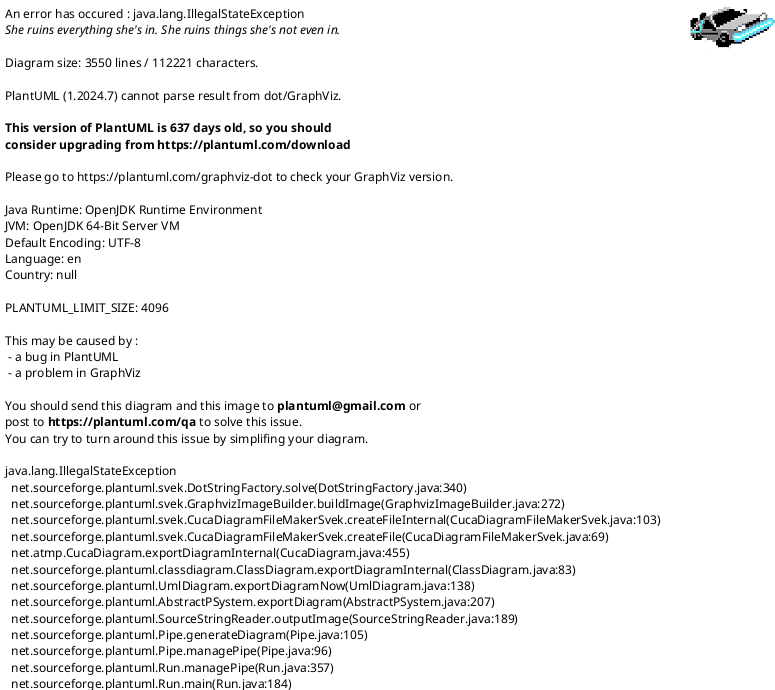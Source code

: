 @startuml





/' Objects '/

namespace RayTracer {
	abstract class ILogger {
		+~ILogger()
		+{abstract} debug(const std::string& message) : void
		+{abstract} error(const std::string& message) : void
		+{abstract} fatal(const std::string& message) : void
		+{abstract} info(const std::string& message) : void
		+{abstract} subscribeCallback(int type, const std::string& name, std::function<void ( const std::string& )> callback) : void
		+{abstract} trace(const std::string& message) : void
		+{abstract} unsubscribeCallback(int type, const std::string& name) : void
		+{abstract} warn(const std::string& message) : void
	}

	class Logger {
		-function<void(const std::string &) : std::map<int , std::map<std::string ,
		+debug(const std::string& message) : void
		+error(const std::string& message) : void
		+fatal(const std::string& message) : void
		+info(const std::string& message) : void
		-print(int levelT, const std::string& level, const std::string& message) : void
		+subscribeCallback(int type, const std::string& name, std::function<void ( const std::string& )> callback) : void
		+trace(const std::string& message) : void
		+unsubscribeCallback(int type, const std::string& name) : void
		+warn(const std::string& message) : void
	}

	class Main {
		+Main(ILogger& logger)
		+~Main()
		-_logger : ILogger&
		-_scene : Scenes::Scene
		-parseCmdArgs(int argc, char** argv) : bool
		+operator()(int argc, char** argv) : int
		-_baseFilePath : std::string
		-_sceneConfFilePath : std::string
		-exportScene(const std::string& baseFilePath) : void
		-help() : void {query}
		-run() : void
	}

	class Main::ArgumentError {
		+ArgumentError(const std::string& message)
		+what() : char* {query}
		-_message : std::string
	}

	class Main::MainError {
		+MainError(const std::string& message)
		+what() : char* {query}
		-_message : std::string
	}

	class Parameters {
		#Parameters()
		+~Parameters()
		+{static} getInstance() : Parameters&
		+getDouble(const std::string& key) : double {query}
		+getInt(const std::string& key) : int {query}
		#{static} _parameters : static std::unique_ptr<Parameters>
		#_valuesDouble : std::map<std::string, double>
		#_valuesInt : std::map<std::string, int>
		#_valuesString : std::map<std::string, std::string>
		+getString(const std::string& key) : std::string& {query}
		#parseCmdArg(const std::string& key, const std::string& value) : void
		+parseCmdArgs(int argc, char** argv) : void
		+set(const std::string& key, int value) : void
		+set(const std::string& key, double value) : void
		+set(const std::string& key, const std::string& value) : void
		+setIfNotExists(const std::string& key, int value) : void
		+setIfNotExists(const std::string& key, double value) : void
		+setIfNotExists(const std::string& key, const std::string& value) : void
	}

	class Parameters::KeyNotFoundError {
		+KeyNotFoundError(const std::string& key)
		+what() : char* {query}
		-_key : std::string
	}

	class Progress {
		+Progress(float max, float threshold, ILogger& logger)
		-_logger : ILogger&
		-_current : double
		-_max : double
		-_nextStep : double
		-_step : double
		+add(float value) : void
	}

	namespace Scenes {
		class ConfigWrapper {
			+ConfigWrapper(ILogger& logger)
			+~ConfigWrapper()
			-_logger : ILogger&
			-_scene : std::shared_ptr<ISetting>
			+getSetting() : std::shared_ptr<ISetting> {query}
			-_config : std::shared_ptr<libconfig::Config>
			+readFile(const std::string& path) : void
			+writeFile(const std::string& path) : void
		}

		class ConfigWrapper::ReadException {
			+ReadException(const std::string& message)
			+what() : char*
			-_message : std::string
		}

		class ConfigWrapper::WriteException {
			+WriteException(const std::string& message)
			+what() : char*
			-_message : std::string
		}

		class Displayable {
			+getAmbientLight() : Entities::ILight& {query}
			+getAmbientLight() : Entities::ILight&
			-_lights : std::vector<std::reference_wrapper<Entities::ILight>>
			+getLightList() : std::vector<std::reference_wrapper<Entities::ILight>>& {query}
			+getLightList() : std::vector<std::reference_wrapper<Entities::ILight>>&
			-_primitives : std::vector<std::reference_wrapper<Entities::IPrimitive>>
			+getPrimitiveList() : std::vector<std::reference_wrapper<Entities::IPrimitive>>& {query}
			+getPrimitiveList() : std::vector<std::reference_wrapper<Entities::IPrimitive>>&
		}

		class Displayable::DisplayableException {
			+DisplayableException(const std::string& key)
			+what() : char*
			-_msg : std::string
		}

		abstract class IConfig {
			+~IConfig()
			+{abstract} getSetting() : std::shared_ptr<ISetting> {query}
			+{abstract} readFile(const std::string& path) : void
			+{abstract} writeFile(const std::string& path) : void
		}

		abstract class IDisplayable {
			+{abstract} getAmbientLight() : Entities::ILight& {query}
			+{abstract} getAmbientLight() : Entities::ILight&
			+{abstract} getLightList() : std::vector<std::reference_wrapper<Entities::ILight>>& {query}
			+{abstract} getLightList() : std::vector<std::reference_wrapper<Entities::ILight>>&
			+{abstract} getPrimitiveList() : std::vector<std::reference_wrapper<Entities::IPrimitive>>& {query}
			+{abstract} getPrimitiveList() : std::vector<std::reference_wrapper<Entities::IPrimitive>>&
		}

		abstract class IDisplayable::IDisplayableException {
			+~IDisplayableException()
			+{abstract} what() : char*
		}

		abstract class ISceneState {
			+{abstract} getState() : int {query}
			+{abstract} changeState(States state) : void
		}

		abstract class ISetting {
			+{abstract} operatorbool() {query}
			+{abstract} operatorconstchar*() {query}
			+{abstract} operatordouble() {query}
			+{abstract} operatorint() {query}
			+{abstract} string() {query}
			+~ISetting()
			+{abstract} getLength() : int {query}
			+{abstract} getConfig() : std::shared_ptr<libconfig::Config> {query}
			+{abstract} getKey() : std::string {query}
			+{abstract} getPath() : std::string {query}
			+{abstract} get(const std::string& key) : std::unique_ptr<ISetting> {query}
			+{abstract} get(int index) : std::unique_ptr<ISetting> {query}
			+{abstract} get() : std::unique_ptr<ISetting> {query}
			+{abstract} getSetting(const std::string& key) : void
			+{abstract} getSetting(int index) : void
			+{abstract} moveTo(const std::string& key) : void
			+{abstract} moveTo(int index) : void
		}

		abstract class ISetting::IParsingException {
			+~IParsingException()
			+{abstract} what() : char*
		}

		abstract class ISetting::ITypeException {
			+~ITypeException()
			+{abstract} what() : char*
		}

		class Scene {
			+Scene(ILogger& logger)
			+~Scene()
			-_displayable : Displayable
			-_logger : ILogger&
			-_state : SceneState
			+getState() : SceneState&
			+getState() : SceneState& {query}
			+isReady() : bool {query}
			-_future : std::future<void>
			+getFileBase() : std::string& {query}
			-_cameras : std::vector<std::reference_wrapper<Entities::ICamera>>
			+getCameras() : std::vector<std::reference_wrapper<Entities::ICamera>>& {query}
			+getCameras() : std::vector<std::reference_wrapper<Entities::ICamera>>&
			+cancel() : void
			-loadConfig(const ISetting& setting) : void
			+operator()(const ISetting &, const std::string& event) : void
			+renders() : void
			-waitTillCancel() : void
			+wait_end() : void
		}

		class SceneLoader {
			+SceneLoader(const std::string& filePath, ILogger& logger)
			+~SceneLoader()
			-_logger : ILogger&
			-_lastWriteTime : std::filesystem::file_time_type
			-function<void(const ISetting &) : std::map<std::string ,
			-_filePath : std::string
			-_configWrapper : std::unique_ptr<IConfig>
			-_entityLoader : std::unique_ptr<Plugins::Entities::EntityLoader>
			-_filterLoader : std::unique_ptr<Plugins::Filters::FilterLoader>
			-_materialLoader : std::unique_ptr<Plugins::Materials::MaterialLoader>
			+{static} checkGoodFile(const std::string& filePath) : void
			+subscribe(const std::string& event, std::function<void ( const ISetting& )> func) : void
			+update() : void
		}

		class SceneLoader::BadFileError {
			+BadFileError(const std::string& error)
			+what() : char*
			-_error : std::string
		}

		class SceneState {
			+SceneState()
			+getState() : ISceneState::States {query}
			-_state : States
			-mutex : std::mutex
			+changeState(const ISceneState::States& state) : void
		}

		class SettingWrapper {
			+SettingWrapper(const std::shared_ptr<libconfig::Config>& config)
			+SettingWrapper(const ISetting& src)
			+operatorbool() {query}
			+operatorconstchar*() {query}
			+operatordouble() {query}
			+operatorint() {query}
			+string() {query}
			+~SettingWrapper()
			+getLength() : int {query}
			-_setting : libconfig::Setting*
			-_config : std::shared_ptr<libconfig::Config>
			+getConfig() : std::shared_ptr<libconfig::Config> {query}
			+getKey() : std::string {query}
			+getPath() : std::string {query}
			+get(const std::string& key) : std::unique_ptr<ISetting> {query}
			+get(int index) : std::unique_ptr<ISetting> {query}
			+get() : std::unique_ptr<ISetting> {query}
			+getSetting(const std::string& key) : void
			+getSetting(int index) : void
			+moveTo(const std::string& key) : void
			+moveTo(int index) : void
		}

		class SettingWrapper::ParsingException {
			+ParsingException(const std::string& key)
			+what() : char*
			-_msg : std::string
		}

		class SettingWrapper::TypeException {
			+TypeException(const std::string& key)
			+what() : char*
			-_msg : std::string
		}

		enum ISceneState::States {
			CANCELLED
			FINISHED
			RUNNING
		}
	}

	namespace PluginsExt {
		namespace Zebra {
			class ZebraCreator {
				+~ZebraCreator()
				+create(const Scenes::ISetting& config, ILogger& logger) : RayTracer::Entities::IMaterial*
				-_elements : std::vector<ZebraMaterial*>
			}

			class ZebraMaterial {
				+ZebraMaterial(const Scenes::ISetting& config)
				-_ambient : Entities::Transform::Vector3f
				-_diffuse : Entities::Transform::Vector3f
				-_specular : Entities::Transform::Vector3f
				-_impair : Images::Color
				-_pair : Images::Color
				+getColor(const Images::Ray& ray, const Entities::Transform::ITransform& centerObj, const Entities::Transform::Vector3f& intersect, const Scenes::IDisplayable& displayable) : Images::Color {query}
				+redirectionLight(const Images::Ray& ray, const Scenes::IDisplayable& displayable, const Entities::Transform::Vector3f& intersect) : Images::Color {query}
				-_shininess : double
				-_size : double
				+setColor(const Images::Color& color) : void
			}
		}

		namespace Triangle {
			class TriangleCreator {
				+~TriangleCreator()
				+create(const Scenes::ISetting& config, ILogger& logger) : RayTracer::Entities::IEntity*
				-_elements : std::vector<TriangleEntity*>
			}

			class TriangleEntity {
				+TriangleEntity(const Scenes::ISetting& config, ILogger& logger)
				+getTransform() : Entities::Transform::ITransform&
				+getTransform() : Entities::Transform::ITransform& {query}
				-_transform : Entities::Transform::Transform
				-_pointOne : Entities::Transform::Vector3f
				-_pointThree : Entities::Transform::Vector3f
				-_pointTwo : Entities::Transform::Vector3f
				-_logger : ILogger&
				+getColor(const Images::Ray& ray, const Scenes::IDisplayable& displayable, const Entities::Transform::Vector3f& intersect) : Images::Color {query}
				+redirectionLight(const Images::Ray& ray, const Scenes::IDisplayable& displayable, const Entities::Transform::Vector3f& intersect) : Images::Color {query}
				+getType() : Type {query}
				+isCollided(const Entities::Transform::Vector3f& point) : bool {query}
				+isCollided(const Images::Ray& ray) : std::optional<Entities::Transform::Vector3f> {query}
				-_material : std::optional<std::reference_wrapper<Entities::IMaterial>>
			}
		}

		namespace Transparency {
			class TransparencyCreator {
				+~TransparencyCreator()
				+create(const Scenes::ISetting& config, ILogger& logger) : RayTracer::Entities::IMaterial*
				-_elements : std::vector<TransparencyMaterial*>
			}

			class TransparencyMaterial {
				+TransparencyMaterial(const Scenes::ISetting& config)
				-_ambient : Entities::Transform::Vector3f
				-_diffuse : Entities::Transform::Vector3f
				-_specular : Entities::Transform::Vector3f
				-_color : Images::Color
				+getColor(const Images::Ray& ray, const Entities::Transform::ITransform& centerObj, const Entities::Transform::Vector3f& intersect, const Scenes::IDisplayable& displayable) : Images::Color {query}
				-getNextColor(const Images::Ray& ray, const Entities::Transform::Vector3f& intersect, const Scenes::IDisplayable& displayable) : Images::Color {query}
				+redirectionLight(const Images::Ray& ray, const Scenes::IDisplayable& displayable, const Entities::Transform::Vector3f& intersect) : Images::Color {query}
				-_shininess : double
				-_transparency : double
				+setColor(const Images::Color& color) : void
			}
		}

		namespace Torus {
			class TorusCreator {
				+~TorusCreator()
				+create(const Scenes::ISetting& config, ILogger& logger) : RayTracer::Entities::IEntity*
				-_elements : std::vector<TorusEntity*>
			}

			class TorusEntity {
				+TorusEntity(const Scenes::ISetting& config, ILogger& logger)
				+getTransform() : Entities::Transform::ITransform&
				+getTransform() : Entities::Transform::ITransform& {query}
				-_transform : Entities::Transform::Transform
				-_logger : ILogger&
				+getColor(const Images::Ray& ray, const Scenes::IDisplayable& displayable, const Entities::Transform::Vector3f& intersect) : Images::Color {query}
				+redirectionLight(const Images::Ray& ray, const Scenes::IDisplayable& displayable, const Entities::Transform::Vector3f& intersect) : Images::Color {query}
				+getType() : Type {query}
				+isCollided(const Entities::Transform::Vector3f& point) : bool {query}
				-_maxRadius : double
				-_minRadius : double
				+isCollided(const Images::Ray& ray) : std::optional<Entities::Transform::Vector3f> {query}
				-_material : std::optional<std::reference_wrapper<RayTracer::Entities::IMaterial>>
			}
		}

		namespace SpotLight {
			class SpotLightCreator {
				+~SpotLightCreator()
				+create(const Scenes::ISetting& config, ILogger& logger) : RayTracer::Entities::IEntity*
				-_elements : std::vector<SpotLightEntity*>
			}

			class SpotLightEntity {
				+SpotLightEntity(const Scenes::ISetting& config, ILogger& logger)
				+~SpotLightEntity()
				+getTransform() : Entities::Transform::ITransform&
				+getTransform() : Entities::Transform::ITransform& {query}
				-_transform : Entities::Transform::Transform
				-_logger : ILogger&
				-_color : Images::Color
				+getColor(const Entities::Transform::Vector3f& point, const Scenes::IDisplayable& displayable) : Images::Color {query}
				+getColor() : Images::Color& {query}
				+getType() : Type {query}
				+isAmbient() : bool {query}
				-_angle : double
				-_power : double
				-_radius : double
				+getPower() : double {query}
				+setColor(const Images::Color& color) : void
			}
		}

		namespace Sphere {
			class SphereCreator {
				+~SphereCreator()
				+create(const Scenes::ISetting& config, ILogger& logger) : RayTracer::Entities::IEntity*
				-_elements : std::vector<SphereEntity*>
			}

			class SphereEntity {
				+SphereEntity(const Scenes::ISetting& config, ILogger& logger)
				+getTransform() : Entities::Transform::ITransform&
				+getTransform() : Entities::Transform::ITransform& {query}
				-_transform : Entities::Transform::Transform
				-_logger : ILogger&
				+getColor(const Images::Ray& ray, const Scenes::IDisplayable& displayable, const Entities::Transform::Vector3f& intersect) : Images::Color {query}
				+redirectionLight(const Images::Ray& ray, const Scenes::IDisplayable& displayable, const Entities::Transform::Vector3f& intersect) : Images::Color {query}
				+getType() : Type {query}
				+isCollided(const Entities::Transform::Vector3f& point) : bool {query}
				-_radius : double
				+isCollided(const Images::Ray& ray) : std::optional<Entities::Transform::Vector3f> {query}
				-_material : std::optional<std::reference_wrapper<RayTracer::Entities::IMaterial>>
			}
		}

		namespace Refraction {
			class RefractionCreator {
				+~RefractionCreator()
				+create(const Scenes::ISetting& config, ILogger& logger) : RayTracer::Entities::IMaterial*
				-_elements : std::vector<RefractionMaterial*>
			}

			class RefractionMaterial {
				+RefractionMaterial(const Scenes::ISetting& config)
				-_ambient : Entities::Transform::Vector3f
				-_diffuse : Entities::Transform::Vector3f
				-_refraction : Entities::Transform::Vector3f
				-_specular : Entities::Transform::Vector3f
				-_color : Images::Color
				+getColor(const Images::Ray& ray, const Entities::Transform::ITransform& centerObj, const Entities::Transform::Vector3f& intersect, const Scenes::IDisplayable& displayable) : Images::Color {query}
				-getNextColor(const Images::Ray& ray, const Entities::Transform::Vector3f& intersect, const Scenes::IDisplayable& displayable) : Images::Color {query}
				+redirectionLight(const Images::Ray& ray, const Scenes::IDisplayable& displayable, const Entities::Transform::Vector3f& intersect) : Images::Color {query}
				-_shininess : double
				-_transparency : double
				+setColor(const Images::Color& color) : void
			}
		}

		namespace PointLight {
			class PointLightCreator {
				+~PointLightCreator()
				+create(const Scenes::ISetting& config, ILogger& logger) : RayTracer::Entities::IEntity*
				-_elements : std::vector<PointLightEntity*>
			}

			class PointLightEntity {
				+PointLightEntity(const Scenes::ISetting& config, ILogger& logger)
				+~PointLightEntity()
				+getTransform() : Entities::Transform::ITransform&
				+getTransform() : Entities::Transform::ITransform& {query}
				-_transform : Entities::Transform::Transform
				-_logger : ILogger&
				-_color : Images::Color
				+getColor(const Entities::Transform::Vector3f& point, const Scenes::IDisplayable& displayable) : Images::Color {query}
				+getColor() : Images::Color& {query}
				+getType() : Type {query}
				+isAmbient() : bool {query}
				-_power : double
				-_radius : double
				+getPower() : double {query}
				+setColor(const Images::Color& color) : void
			}
		}

		namespace Plane {
			class PlaneCreator {
				+~PlaneCreator()
				+create(const Scenes::ISetting& config, ILogger& logger) : RayTracer::Entities::IEntity*
				-_elements : std::vector<PlaneEntity*>
			}

			class PlaneEntity {
				+PlaneEntity(const Scenes::ISetting& config, ILogger& logger)
				+getTransform() : Entities::Transform::ITransform&
				+getTransform() : Entities::Transform::ITransform& {query}
				-_transform : Entities::Transform::Transform
				-_logger : ILogger&
				+getColor(const Images::Ray& ray, const Scenes::IDisplayable& displayable, const Entities::Transform::Vector3f& intersect) : Images::Color {query}
				+redirectionLight(const Images::Ray& ray, const Scenes::IDisplayable& displayable, const Entities::Transform::Vector3f& intersect) : Images::Color {query}
				+getType() : Type {query}
				+isCollided(const Entities::Transform::Vector3f& point) : bool {query}
				+isCollided(const Images::Ray& ray) : std::optional<Entities::Transform::Vector3f> {query}
				-_material : std::optional<std::reference_wrapper<RayTracer::Entities::IMaterial>>
			}
		}

		namespace PlainMaterial {
			class PlainMaterial {
				+PlainMaterial(const Scenes::ISetting& config)
				-_ambient : Entities::Transform::Vector3f
				-_diffuse : Entities::Transform::Vector3f
				-_specular : Entities::Transform::Vector3f
				-_color : Images::Color
				+getColor(const Images::Ray& ray, const Entities::Transform::ITransform& centerObj, const Entities::Transform::Vector3f& intersect, const Scenes::IDisplayable& displayable) : Images::Color {query}
				+redirectionLight(const Images::Ray& ray, const Scenes::IDisplayable& displayable, const Entities::Transform::Vector3f& intersect) : Images::Color {query}
				+round(const Images::Color& color) : Images::Color {query}
				-_shininess : double
				+setColor(const Images::Color& color) : void
			}

			class PlainMaterialCreator {
				+~PlainMaterialCreator()
				+create(const Scenes::ISetting& config, ILogger& logger) : RayTracer::Entities::IMaterial*
				-_elements : std::vector<PlainMaterial*>
			}
		}

		namespace Obj {
			class ObjCreator {
				+~ObjCreator()
				+create(const Scenes::ISetting& config, ILogger& logger) : RayTracer::Entities::IEntity*
				-_elements : std::vector<ObjEntity*>
			}

			class ObjEntity {
				+ObjEntity(const Scenes::ISetting& config, ILogger& logger)
				+getTransform() : Entities::Transform::ITransform&
				+getTransform() : Entities::Transform::ITransform& {query}
				-_transform : Entities::Transform::Transform
				-_logger : ILogger&
				+getColor(const Images::Ray& ray, const Scenes::IDisplayable& displayable, const Entities::Transform::Vector3f& intersect) : Images::Color {query}
				+redirectionLight(const Images::Ray& ray, const Scenes::IDisplayable& displayable, const Entities::Transform::Vector3f& intersect) : Images::Color {query}
				+getType() : Type {query}
				+isCollided(const Entities::Transform::Vector3f& point) : bool {query}
				+isCollided(const Images::Ray& ray) : std::optional<Entities::Transform::Vector3f> {query}
				-_material : std::optional<std::reference_wrapper<Entities::IMaterial>>
				-_normalList : std::vector<Entities::Transform::Vector3f>
				-_pointList : std::vector<Entities::Transform::Vector3f>
				-_faceList : std::vector<Face>
				-_triangleList : std::vector<Face>
				+triangulatePolygon(Face face) : void
			}

			class ObjEntity::Face {
				+Face(std::string& faceString)
				+Face(int firstPoint, int secondPoint, int thirdPoint, int firstNormal, int secondNormal, int thirdNormal)
				+~Face()
				+_size : int
				-_normals : std::vector<int>
				-_points : std::vector<int>
				-_textures : std::vector<int>
				+getNormalsIndexes() : std::vector<int>& {query}
				+getPointsIndexes() : std::vector<int>& {query}
			}
		}

		namespace Mirror {
			class MirrorCreator {
				+~MirrorCreator()
				+create(const Scenes::ISetting& config, ILogger& logger) : RayTracer::Entities::IMaterial*
				-_elements : std::vector<MirrorMaterial*>
			}

			class MirrorMaterial {
				+MirrorMaterial(const Scenes::ISetting& config)
				-_ambient : Entities::Transform::Vector3f
				-_diffuse : Entities::Transform::Vector3f
				-_specular : Entities::Transform::Vector3f
				-_color : Images::Color
				+getColor(const Images::Ray& ray, const Entities::Transform::ITransform& centerObj, const Entities::Transform::Vector3f& intersect, const Scenes::IDisplayable& displayable) : Images::Color {query}
				-getNextColor(const Images::Ray& ray, const Entities::Transform::ITransform& centerObj, const Entities::Transform::Vector3f& intersect, const Scenes::IDisplayable& displayable) : Images::Color {query}
				+redirectionLight(const Images::Ray& ray, const Scenes::IDisplayable& displayable, const Entities::Transform::Vector3f& intersect) : Images::Color {query}
				-_shininess : double
				-_transparency : double
				-randomDouble(double min, double max) : double {query}
				+setColor(const Images::Color& color) : void
			}
		}

		namespace LimitedPlane {
			class LimitedPlaneCreator {
				+~LimitedPlaneCreator()
				+create(const Scenes::ISetting& config, ILogger& logger) : RayTracer::Entities::IEntity*
				-_elements : std::vector<LimitedPlaneEntity*>
			}

			class LimitedPlaneEntity {
				+LimitedPlaneEntity(const Scenes::ISetting& config, ILogger& logger)
				+getTransform() : Entities::Transform::ITransform&
				+getTransform() : Entities::Transform::ITransform& {query}
				-_transform : Entities::Transform::Transform
				-_logger : ILogger&
				+getColor(const Images::Ray& ray, const Scenes::IDisplayable& displayable, const Entities::Transform::Vector3f& intersect) : Images::Color {query}
				+redirectionLight(const Images::Ray& ray, const Scenes::IDisplayable& displayable, const Entities::Transform::Vector3f& intersect) : Images::Color {query}
				-_size : RayTracer::Entities::Transform::Vector2i
				+getType() : Type {query}
				+isCollided(const Entities::Transform::Vector3f& point) : bool {query}
				+isCollided(const Images::Ray& ray) : std::optional<Entities::Transform::Vector3f> {query}
				-_material : std::optional<std::reference_wrapper<Entities::IMaterial>>
			}
		}

		namespace LimitedCylinder {
			class LimitedCylinderCreator {
				+~LimitedCylinderCreator()
				+create(const Scenes::ISetting& config, ILogger& logger) : RayTracer::Entities::IEntity*
				-_elements : std::vector<LimitedCylinderEntity*>
			}

			class LimitedCylinderEntity {
				+LimitedCylinderEntity(const Scenes::ISetting& config, ILogger& logger)
				+getTransform() : Entities::Transform::ITransform&
				+getTransform() : Entities::Transform::ITransform& {query}
				-_transform : Entities::Transform::Transform
				-_direction : Entities::Transform::Vector3f
				-_logger : ILogger&
				+getColor(const Images::Ray& ray, const Scenes::IDisplayable& displayable, const Entities::Transform::Vector3f& intersect) : Images::Color {query}
				+redirectionLight(const Images::Ray& ray, const Scenes::IDisplayable& displayable, const Entities::Transform::Vector3f& intersect) : Images::Color {query}
				+getType() : Type {query}
				+isCollided(const Entities::Transform::Vector3f& point) : bool {query}
				-_height : double
				-_radius : double
				+isCollided(const Images::Ray& ray) : std::optional<Entities::Transform::Vector3f> {query}
				-_material : std::optional<std::reference_wrapper<RayTracer::Entities::IMaterial>>
			}
		}

		namespace LimitedCone {
			class LimitedConeCreator {
				+~LimitedConeCreator()
				+create(const Scenes::ISetting& config, ILogger& logger) : RayTracer::Entities::IEntity*
				-_elements : std::vector<LimitedConeEntity*>
			}

			class LimitedConeEntity {
				+LimitedConeEntity(const Scenes::ISetting& config, ILogger& logger)
				+getTransform() : Entities::Transform::ITransform&
				+getTransform() : Entities::Transform::ITransform& {query}
				-_transform : Entities::Transform::Transform
				-_logger : ILogger&
				+getColor(const Images::Ray& ray, const Scenes::IDisplayable& displayable, const Entities::Transform::Vector3f& intersect) : Images::Color {query}
				+redirectionLight(const Images::Ray& ray, const Scenes::IDisplayable& displayable, const Entities::Transform::Vector3f& intersect) : Images::Color {query}
				+getType() : Type {query}
				+isCollided(const Entities::Transform::Vector3f& point) : bool {query}
				-_angle : double
				-_height : double
				+isCollided(const Images::Ray& ray) : std::optional<Entities::Transform::Vector3f> {query}
				-_material : std::optional<std::reference_wrapper<RayTracer::Entities::IMaterial>>
			}
		}

		namespace Disk {
			class DiskCreator {
				+~DiskCreator()
				+create(const Scenes::ISetting& config, ILogger& logger) : RayTracer::Entities::IEntity*
				-_elements : std::vector<DiskEntity*>
			}

			class DiskEntity {
				+DiskEntity(const Scenes::ISetting& config, ILogger& logger)
				+getTransform() : Entities::Transform::ITransform&
				+getTransform() : Entities::Transform::ITransform& {query}
				-_transform : Entities::Transform::Transform
				-_logger : ILogger&
				+getColor(const Images::Ray& ray, const Scenes::IDisplayable& displayable, const Entities::Transform::Vector3f& intersect) : Images::Color {query}
				+redirectionLight(const Images::Ray& ray, const Scenes::IDisplayable& displayable, const Entities::Transform::Vector3f& intersect) : Images::Color {query}
				+getType() : Type {query}
				+isCollided(const Entities::Transform::Vector3f& point) : bool {query}
				-_radius : double
				+isCollided(const Images::Ray& ray) : std::optional<Entities::Transform::Vector3f> {query}
				-_material : std::optional<std::reference_wrapper<Entities::IMaterial>>
			}
		}

		namespace Cylinder {
			class CylinderCreator {
				+~CylinderCreator()
				+create(const Scenes::ISetting& config, ILogger& logger) : RayTracer::Entities::IEntity*
				-_elements : std::vector<CylinderEntity*>
			}

			class CylinderEntity {
				+CylinderEntity(const Scenes::ISetting& config, ILogger& logger)
				+getTransform() : Entities::Transform::ITransform&
				+getTransform() : Entities::Transform::ITransform& {query}
				-_transform : Entities::Transform::Transform
				-_direction : Entities::Transform::Vector3f
				-_logger : ILogger&
				+getColor(const Images::Ray& ray, const Scenes::IDisplayable& displayable, const Entities::Transform::Vector3f& intersect) : Images::Color {query}
				+redirectionLight(const Images::Ray& ray, const Scenes::IDisplayable& displayable, const Entities::Transform::Vector3f& intersect) : Images::Color {query}
				+getType() : Type {query}
				+isCollided(const Entities::Transform::Vector3f& point) : bool {query}
				-_radius : double
				+isCollided(const Images::Ray& ray) : std::optional<Entities::Transform::Vector3f> {query}
				-_material : std::optional<std::reference_wrapper<RayTracer::Entities::IMaterial>>
			}
		}

		namespace Cone {
			class ConeCreator {
				+~ConeCreator()
				+create(const Scenes::ISetting& config, ILogger& logger) : RayTracer::Entities::IEntity*
				-_elements : std::vector<ConeEntity*>
			}

			class ConeEntity {
				+ConeEntity(const Scenes::ISetting& config, ILogger& logger)
				+getTransform() : Entities::Transform::ITransform&
				+getTransform() : Entities::Transform::ITransform& {query}
				-_transform : Entities::Transform::Transform
				-_logger : ILogger&
				+getColor(const Images::Ray& ray, const Scenes::IDisplayable& displayable, const Entities::Transform::Vector3f& intersect) : Images::Color {query}
				+redirectionLight(const Images::Ray& ray, const Scenes::IDisplayable& displayable, const Entities::Transform::Vector3f& intersect) : Images::Color {query}
				+getType() : Type {query}
				+isCollided(const Entities::Transform::Vector3f& point) : bool {query}
				-_angle : double
				+isCollided(const Images::Ray& ray) : std::optional<Entities::Transform::Vector3f> {query}
				-_material : std::optional<std::reference_wrapper<RayTracer::Entities::IMaterial>>
			}
		}

		namespace ChessBoard {
			class ChessBoardCreator {
				+~ChessBoardCreator()
				+create(const Scenes::ISetting& config, ILogger& logger) : RayTracer::Entities::IMaterial*
				-_elements : std::vector<ChessBoardMaterial*>
			}

			class ChessBoardMaterial {
				+ChessBoardMaterial(const Scenes::ISetting& config)
				-_ambient : Entities::Transform::Vector3f
				-_diffuse : Entities::Transform::Vector3f
				-_specular : Entities::Transform::Vector3f
				-_impair : Images::Color
				-_pair : Images::Color
				+getColor(const Images::Ray& ray, const Entities::Transform::ITransform& centerObj, const Entities::Transform::Vector3f& intersect, const Scenes::IDisplayable& displayable) : Images::Color {query}
				+redirectionLight(const Images::Ray& ray, const Scenes::IDisplayable& displayable, const Entities::Transform::Vector3f& intersect) : Images::Color {query}
				-_shininess : double
				-_size : double
				+setColor(const Images::Color& color) : void
			}
		}

		namespace Camera {
			class CameraCreator {
				+~CameraCreator()
				+create(const Scenes::ISetting& config, ILogger& logger) : RayTracer::Entities::IEntity*
				-_elements : std::vector<CameraEntity*>
			}

			class CameraEntity {
				+CameraEntity(const Scenes::ISetting& config, ILogger& logger)
				+~CameraEntity()
				+getTransform() : Entities::Transform::ITransform&
				+getTransform() : Entities::Transform::ITransform& {query}
				-_transform : Entities::Transform::Transform
				-_size : Entities::Transform::Vector2i
				+getSize() : Entities::Transform::Vector2i& {query}
				-_logger : ILogger&
				-_image : Images::Image
				+getImage() : Images::Image& {query}
				+render(const Scenes::IDisplayable& displayable, const Scenes::ISceneState& state) : Images::Image&
				+getType() : Type {query}
				-_focal : double
				+getFocal() : double {query}
				-_maxThread : int
				-_filters : std::list<std::reference_wrapper<Filters::IFilter>>
				+getFilters() : std::list<std::reference_wrapper<Filters::IFilter>>&
				+getCluster() : std::size_t {query}
				+setCluster(std::size_t cluster) : void
				+setFocal(double value) : void
				+setSize(const Entities::Transform::Vector2i& vector) : void
			}

			namespace FullCustom {
				class CameraCustomCreator {
					+~CameraCustomCreator()
					+create(const Scenes::ISetting& config, ILogger& logger) : RayTracer::Entities::IEntity*
					-_elements : std::vector<CameraCustomEntity*>
				}

				class CameraCustomEntity {
					+CameraCustomEntity(const Scenes::ISetting& config, ILogger& logger)
					+~CameraCustomEntity()
					+getTransform() : Entities::Transform::ITransform&
					+getTransform() : Entities::Transform::ITransform& {query}
					-_positionCamera : Entities::Transform::Transform
					-_screenSize : Entities::Transform::Vector2i
					+getSize() : Entities::Transform::Vector2i& {query}
					-_logger : ILogger&
					+getImage() : Images::Image& {query}
					+render(const Scenes::IDisplayable& displayable, const Scenes::ISceneState& state) : Images::Image&
					+getType() : Type {query}
					-_fov : double
					+getFocal() : double {query}
					-_maxThread : int
					-_filters : std::list<std::reference_wrapper<Filters::IFilter>>
					+getFilters() : std::list<std::reference_wrapper<Filters::IFilter>>&
					-_image : std::optional<Images::Image>
					+getCluster() : std::size_t {query}
					+setCluster(std::size_t cluster) : void
					+setFocal(double value) : void
					+setSize(const Entities::Transform::Vector2i& vector) : void
				}

				class CustomRayIterator {
					+CustomRayIterator(const Entities::Transform::Vector3f& cameraPos, const Entities::Transform::Vector2i& screenSize, const Entities::Transform::Vector3f& fov, std::size_t unit)
					-_screenSize : Entities::Transform::Vector2i
					-_cameraPos : Entities::Transform::Vector3f
					-_fov : Entities::Transform::Vector3f
					-_fovXYZ : Entities::Transform::Vector3f
					+begin() : std::unique_ptr<Images::IRayIterator::IIterator> {query}
					+end() : std::unique_ptr<Images::IRayIterator::IIterator> {query}
				}

				class CustomRayIterator::Iterator {
					+Iterator(const Entities::Transform::Vector3f& cameraPos, const Entities::Transform::Vector2i& screenSize, const Entities::Transform::Vector3f& fovXYZ, const Entities::Transform::Vector3f& fov, std::size_t x, std::size_t y)
					+operator=(const CustomRayIterator::Iterator& other) : CustomRayIterator :: Iterator&
					-_screenSize : Entities::Transform::Vector2i
					-_cameraPos : Entities::Transform::Vector3f
					-_fov : Entities::Transform::Vector3f
					-_fovXYZ : Entities::Transform::Vector3f
					-_normal : Entities::Transform::Vector3f
					+operator++() : IIterator&
					+operator*() : Images :: Ray&
					-_ray : Images::Ray
					+operator!=(const Images::IRayIterator::IIterator& other) : bool {query}
					+operator==(const Images::IRayIterator::IIterator& other) : bool {query}
					-_x : std::size_t
					-_y : std::size_t
					+toString() : std::string {query}
				}
			}

			namespace Clustered {
				class CameraClusterCreator {
					+~CameraClusterCreator()
					+create(const Scenes::ISetting& config, ILogger& logger) : RayTracer::Entities::IEntity*
					-_elements : std::vector<CameraClusterEntity*>
				}

				class CameraClusterEntity {
					+CameraClusterEntity(const Scenes::ISetting& config, ILogger& logger)
					+~CameraClusterEntity()
					+getTransform() : Entities::Transform::ITransform&
					+getTransform() : Entities::Transform::ITransform& {query}
					-_screen : Entities::Transform::Transform
					-_screenSize : Entities::Transform::Vector2i
					+getSize() : Entities::Transform::Vector2i& {query}
					-_logger : ILogger&
					+getImage() : Images::Image& {query}
					+render(const Scenes::IDisplayable& displayable, const Scenes::ISceneState& state) : Images::Image&
					+getType() : Type {query}
					-_fov : double
					+getFocal() : double {query}
					-_cluster : int
					-_maxThread : int
					-_filters : std::list<std::reference_wrapper<Filters::IFilter>>
					+getFilters() : std::list<std::reference_wrapper<Filters::IFilter>>&
					-_image : std::optional<Images::Image>
					+getCluster() : std::size_t {query}
					+setCluster(std::size_t cluster) : void
					+setFocal(double value) : void
					+setSize(const Entities::Transform::Vector2i& vector) : void
				}

				class ClusterRayIterator {
					+ClusterRayIterator(const Entities::Transform::Vector3f& cameraPos, const Entities::Transform::Vector3f& screenPosCenter, const Entities::Transform::Vector2i& screenSize, std::size_t unit)
					-_screenSize : Entities::Transform::Vector2i
					-_cameraPos : Entities::Transform::Vector3f
					-_screenPosCenter : Entities::Transform::Vector3f
					-_screenPosTopLeft : Entities::Transform::Vector3f
					-_unit : std::size_t
					+begin() : std::unique_ptr<Images::IRayIterator::IIterator> {query}
					+end() : std::unique_ptr<Images::IRayIterator::IIterator> {query}
				}

				class ClusterRayIterator::Iterator {
					+Iterator(const Entities::Transform::Vector3f& cameraPos, const Entities::Transform::Vector2i& screenSize, const Entities::Transform::Vector3f& screenPosCenter, std::size_t x, std::size_t y, std::size_t cluster)
					+operator=(const ClusterRayIterator::Iterator& other) : ClusterRayIterator :: Iterator&
					-_screenSize : Entities::Transform::Vector2i
					-_cameraPos : Entities::Transform::Vector3f
					-_screenPosTopLeft : Entities::Transform::Vector3f
					+operator++() : IIterator&
					+operator*() : Images :: Ray&
					-_ray : Images::Ray
					+operator!=(const Images::IRayIterator::IIterator& other) : bool {query}
					+operator==(const Images::IRayIterator::IIterator& other) : bool {query}
					-_cluster : std::size_t
					-_x : std::size_t
					-_y : std::size_t
					+toString() : std::string {query}
				}
			}
		}

		namespace BlackAndWhite {
			class BlackAndWhiteCreator {
				+~BlackAndWhiteCreator()
				+create(const Scenes::ISetting& config, ILogger& logger) : Filters::IFilter*
				-_elements : std::vector<BlackAndWhiteFilter*>
			}

			class BlackAndWhiteFilter {
				+BlackAndWhiteFilter(const Scenes::ISetting& config, ILogger& logger)
				-_logger : ILogger&
				-{static} getColorsMean(const Images::Color& color, const std::string& method) : Images::Color
				-_maxThread : int
				-_method : std::string
				-_futures : std::vector<std::future<void>>
				+apply(Images::Image& image) : void
				-waitAllFinisehd() : void
				-waitOnePlace() : void
			}
		}

		namespace AntiAliasing {
			namespace SSAAx4 {
				class SSAAx4Creator {
					+~SSAAx4Creator()
					+create(const Scenes::ISetting& config, ILogger& logger) : Filters::IFilter*
					-_elements : std::vector<SSAAx4Filter*>
				}

				class SSAAx4Filter {
					+SSAAx4Filter(const Scenes::ISetting& config, ILogger& logger)
					-_logger : ILogger&
					-{static} getColorsMean(const std::vector<Images::Color>& colors) : Images::Color
					-_maxThread : int
					-_futures : std::vector<std::future<void>>
					+apply(Images::Image& image) : void
					-waitAllFinisehd() : void
					-waitOnePlace() : void
				}
			}
		}

		namespace AmbientLight {
			class AmbientLightCreator {
				+~AmbientLightCreator()
				+create(const Scenes::ISetting& config, ILogger& logger) : RayTracer::Entities::IEntity*
				-_elements : std::vector<AmbientLightEntity*>
			}

			class AmbientLightEntity {
				+AmbientLightEntity(const Scenes::ISetting& config, ILogger& logger)
				+~AmbientLightEntity()
				+getTransform() : Entities::Transform::ITransform&
				+getTransform() : Entities::Transform::ITransform& {query}
				-_transform : Entities::Transform::Transform
				-_logger : ILogger&
				-_color : Images::Color
				+getColor(const Entities::Transform::Vector3f& point, const Scenes::IDisplayable& displayable) : Images::Color {query}
				+getColor() : Images::Color& {query}
				+getType() : Type {query}
				+isAmbient() : bool {query}
				-_power : double
				+getPower() : double {query}
				+setColor(const Images::Color& color) : void
			}
		}
	}

	namespace Plugins {
		class PluginHandler <template<typename Interface, typename Creator>> {
			+PluginHandler(const std::string& filePath)
			+~PluginHandler()
			#_creator : Creator*
			+get(const RayTracer::Scenes::ISetting& setting, ILogger& logger) : Interface&
			#getResult(const std::string& name, Args&& ... __args) : T
			#_filePath : std::string
			#_elements : std::vector<Interface*>
			#_handler : void*
		}

		class PluginLoader <template<typename Handler, typename Interface, typename Factory>> {
			+PluginLoader(const std::string& directory)
			#_directory : std::string
			+load() : void
		}

		namespace Materials {
			abstract class IMaterialCreator {
				+~IMaterialCreator()
				+{abstract} create(const Scenes::ISetting& setting, ILogger& logger) : RayTracer::Entities::IMaterial*
			}

			class MaterialHandler {
				+MaterialHandler(const std::string& filePath)
				-_handler : PluginHandler<RayTracer::Entities::IMaterial, IMaterialCreator>
				+get(const RayTracer::Scenes::ISetting& setting, ILogger& logger) : RayTracer::Entities::IMaterial&
			}

			class MaterialLoader {
				+MaterialLoader(const std::string& directory)
				-_directory : std::string
				+loadMaterials() : void
			}
		}

		namespace Filters {
			class FilterHandler {
				+FilterHandler(const std::string& filePath)
				-_handler : PluginHandler<RayTracer::Filters::IFilter, IFilterCreator>
				+get(const RayTracer::Scenes::ISetting& setting, ILogger& logger) : RayTracer::Filters::IFilter&
			}

			class FilterLoader {
				+FilterLoader(const std::string& directory)
				+loadFilters() : void
			}

			abstract class IFilterCreator {
				+~IFilterCreator()
				+{abstract} create(const Scenes::ISetting& setting, ILogger& logger) : RayTracer::Filters::IFilter*
			}
		}

		namespace Entities {
			class EntityHandler {
				+EntityHandler(const std::string& filePath)
				-_handler : PluginHandler<RayTracer::Entities::IEntity, IEntityCreator>
				+get(const RayTracer::Scenes::ISetting& setting, ILogger& logger) : RayTracer::Entities::IEntity&
			}

			class EntityLoader {
				+EntityLoader(const std::string& directory)
				-_directory : std::string
				+loadEntities() : void
			}

			abstract class IEntityCreator {
				+~IEntityCreator()
				+{abstract} create(const Scenes::ISetting& setting, ILogger& logger) : RayTracer::Entities::IEntity*
			}
		}
	}

	namespace Images {
		class Color {
			+Color(const Color& color)
			+Color(double r, double g, double b, double a)
			+Color(const Scenes::ISetting& setting)
			+~Color()
			+operator*(const Color& other) : Color {query}
			+operator+(const Color& other) : Color {query}
			+operator-(const Color& other) : Color {query}
			+operator/(const Color& other) : Color {query}
			+operator=(const Color& other) : Color&
			-_a : double
			-_b : double
			-_g : double
			-_r : double
			+operator[](Types type) : double& {query}
			+operator[](Types type) : double&
			+toSfColor() : sf::Color {query}
			-_mutex : std::mutex
			+toString() : std::string {query}
			+applyAlpha(const Color& background) : void
			+applyDistance(double distance, double maxDistance) : void
			+mergeColor(const Color& other) : void
			+set(Types type, double value) : void
		}

		abstract class IRayIterator {
			+~IRayIterator()
			+{abstract} begin() : std::unique_ptr<IRayIterator::IIterator> {query}
			+{abstract} end() : std::unique_ptr<IRayIterator::IIterator> {query}
		}

		abstract class IRayIterator::IIterator {
			+~IIterator()
			+{abstract} operator++() : IIterator&
			+{abstract} operator*() : Ray&
			+{abstract} operator!=(const IRayIterator::IIterator& other) : bool {query}
			+{abstract} operator==(const IRayIterator::IIterator& other) : bool {query}
			+{abstract} toString() : std::string {query}
		}

		class Image {
			+Image(const Entities::Transform::Vector2i& size)
			-_size : Entities::Transform::Vector2i
			+getSize() : Entities::Transform::Vector2i& {query}
			+operator[](std::size_t y) : PixelLine {query}
			+operator[](std::size_t y) : PixelLine
			-_pixels : std::vector<Color>
			+getPixelsList() : std::vector<Color>& {query}
			+convertToPPM(const std::string& filePath) : void {query}
		}

		class Image::PixelLine {
			+PixelLine(const Entities::Transform::Vector2i& size, const std::size_t& y, std::vector<Color>& pixels)
			+PixelLine(const Entities::Transform::Vector2i& size, const std::size_t& y, const std::vector<Color>& pixels)
			+operator[](std::size_t x) : Color& {query}
			+operator[](std::size_t x) : Color&
			-_size : const Entities::Transform::Vector2i&
			-_y : const std::size_t
			-_pixelsConst : const std::vector<Color>&
			-_colors : std::vector<Color>
			-_pixels : std::vector<Color>&
		}

		class ImagePipeLine {
			+ImagePipeLine(Image& image, const Scenes::IDisplayable& displayable, const Scenes::ISceneState& state, const IRayIterator& rayIterrator)
			+~ImagePipeLine()
			-_image : Image&
			-_rayIterrator : const IRayIterator&
			-_displayable : const Scenes::IDisplayable&
			-_state : const Scenes::ISceneState&
			+apply(Filters::IFilter& filter) : void
			+generate(ILogger& logger, std::size_t maxThread, std::size_t cluster) : void
		}

		class PixelThread {
			+PixelThread(const Scenes::IDisplayable& displayable, std::vector<std::reference_wrapper<Color>> colors, const Images::Ray& ray)
			+~PixelThread()
			-_ray : Images::Ray
			-_displayable : const Scenes::IDisplayable&
			-_colors : std::vector<std::reference_wrapper<Color>>
			+operator()() : void
		}

		class Ray {
			+Ray(const Entities::Transform::Vector3f& startCamera, const Entities::Transform::Vector3f& screenPos)
			-_normal : Entities::Transform::Vector3f
			-_origin : Entities::Transform::Vector3f
			-_step : Entities::Transform::Vector3f
			+getDirection() : Entities::Transform::Vector3f& {query}
			+getOrigin() : Entities::Transform::Vector3f& {query}
			+getStep() : Entities::Transform::Vector3f& {query}
			+operator++() : Ray&
			+operator--() : Ray&
			+operator+=(double t) : void
			+operator-=(double t) : void
		}

		class RayIterrator {
			+RayIterrator(const Entities::ICamera& camera)
			-_pov : Entities::Transform::Vector3f
			-_afterLast : Ray
			-_beforeFirst : Ray
			-_camera : const Entities::ICamera&
			-_cluster : std::size_t
			+begin() : std::unique_ptr<IRayIterator::IIterator> {query}
			+end() : std::unique_ptr<IRayIterator::IIterator> {query}
		}

		class RayIterrator::Iterrator {
			+Iterrator(const Ray& last, const Entities::Transform::Vector2i& size, const Entities::Transform::Vector3f& screenPos, const Entities::Transform::Vector3f& pov)
			+operator++() : IIterator&
			-_ray : Ray
			+operator*() : Ray&
			+operator=(const RayIterrator::Iterrator& other) : RayIterrator :: Iterrator&
			+operator!=(const IRayIterator::IIterator& other) : bool {query}
			+operator==(const IRayIterator::IIterator& other) : bool {query}
			-_size : const Entities::Transform::Vector2i
			-_pov : const Entities::Transform::Vector3f
			-_screenPos : const Entities::Transform::Vector3f
			-_last : const Ray
			-_cluster : std::size_t
			+toString() : std::string {query}
		}

		enum Color::Types {
			ALPHA
			BLUE
			GREEN
			RED
		}
	}

	namespace Filters {
		abstract class IFilter {
			+~IFilter()
			+{abstract} apply(Images::Image& image) : void
		}
	}

	namespace Factories {
		class EntityFactory {
			#EntityFactory()
			+~EntityFactory()
			+get(const std::string& name, const Scenes::ISetting& setting, ILogger& logger) : Entities::IEntity&
			+{static} getInstance() : EntityFactory&
			#{static} getFactory() : TFactory<Plugins::Entities::EntityHandler , Entities::IEntity>&
			#{static} _factory : static std::unique_ptr<EntityFactory>
			+add(const std::string& name, std::unique_ptr<Plugins::Entities::EntityHandler> handler) : void
			+clearAll() : void
		}

		class FilterFactory {
			#FilterFactory()
			+~FilterFactory()
			+{static} getInstance() : FilterFactory&
			+get(const std::string& name, const Scenes::ISetting& setting, ILogger& logger) : Filters::IFilter&
			#{static} getFactory() : TFactory<Plugins::Filters::FilterHandler , Filters::IFilter>&
			#{static} _factory : static std::unique_ptr<FilterFactory>
			+add(const std::string& name, std::unique_ptr<Plugins::Filters::FilterHandler> handler) : void
			+clearAll() : void
		}

		abstract class IEntityFactory {
			+~IEntityFactory()
			+{abstract} get(const std::string& name, const Scenes::ISetting& setting, ILogger& logger) : Entities::IEntity&
		}

		abstract class IFilterFactory {
			+~IFilterFactory()
			+{abstract} get(const std::string& name, const Scenes::ISetting& setting, ILogger& logger) : Filters::IFilter&
		}

		abstract class IMaterialFactory {
			+~IMaterialFactory()
			+{abstract} get(const std::string& name, const Scenes::ISetting& setting, ILogger& logger) : Entities::IMaterial&
		}

		class MaterialFactory {
			#MaterialFactory()
			+~MaterialFactory()
			+get(const std::string& name, const Scenes::ISetting& setting, ILogger& logger) : Entities::IMaterial&
			+{static} getInstance() : MaterialFactory&
			#{static} getFactory() : TFactory<Plugins::Materials::MaterialHandler , Entities::IMaterial>&
			#{static} _factory : static std::unique_ptr<MaterialFactory>
			+add(const std::string& name, std::unique_ptr<Plugins::Materials::MaterialHandler> handler) : void
			+clearAll() : void
		}

		class TFactory <template<typename Handler, typename Interface>> {
			#TFactory()
			+~TFactory()
			+get(const std::string& name, const Scenes::ISetting& setting, ILogger& logger) : Interface&
			+{static} getFactory() : TFactory<Handler , Interface>&
			#{static} _factory : static std::unique_ptr<TFactory<Handler, Interface>>
			#_stock : std::map<std::string, std::unique_ptr<Handler>>
			+add(const std::string& name, std::unique_ptr<Handler> handler) : void
			+clearAll() : void
		}
	}

	namespace Entities {
		abstract class ICamera {
			+~ICamera()
			+{abstract} getImage() : Images::Image& {query}
			+{abstract} render(const Scenes::IDisplayable& displayable, const Scenes::ISceneState& state) : Images::Image&
			+{abstract} getSize() : Transform::Vector2i& {query}
			+{abstract} getFocal() : double {query}
			+{abstract} getFilters() : std::list<std::reference_wrapper<Filters::IFilter>>&
			+{abstract} getCluster() : std::size_t {query}
			+{abstract} setCluster(std::size_t cluster) : void
			+{abstract} setFocal(double value) : void
			+{abstract} setSize(const Transform::Vector2i& vector) : void
		}

		abstract class IEntity {
			+~IEntity()
			+{abstract} getTransform() : Transform::ITransform&
			+{abstract} getTransform() : Transform::ITransform& {query}
			+{abstract} getType() : int {query}
		}

		abstract class ILight {
			+~ILight()
			+{abstract} getColor(const Transform::Vector3f& point, const Scenes::IDisplayable& displayable) : Images::Color {query}
			+{abstract} getColor() : Images::Color& {query}
			+{abstract} isAmbient() : bool {query}
			+{abstract} getPower() : double {query}
			+{abstract} setColor(const Images::Color& color) : void
		}

		abstract class IMaterial {
			+~IMaterial()
			+{abstract} getColor(const Images::Ray& ray, const Transform::ITransform& centerObj, const Transform::Vector3f& intersect, const Scenes::IDisplayable& displayable) : Images::Color {query}
			+{abstract} redirectionLight(const Images::Ray& ray, const Scenes::IDisplayable& displayable, const Transform::Vector3f& intersect) : Images::Color {query}
			+{abstract} setColor(const Images::Color& color) : void
		}

		abstract class IPrimitive {
			+~IPrimitive()
			+{abstract} getColor(const Images::Ray& ray, const Scenes::IDisplayable& displayable, const Transform::Vector3f& intersect) : Images::Color {query}
			+{abstract} redirectionLight(const Images::Ray& ray, const Scenes::IDisplayable& displayable, const Transform::Vector3f& intersect) : Images::Color {query}
			+{abstract} isCollided(const Transform::Vector3f& point) : bool {query}
			+{abstract} isCollided(const Images::Ray& ray) : std::optional<Transform::Vector3f> {query}
		}

		enum IEntity::Type {
			Camera
			Light
			Primitive
		}

		namespace Transform {
			abstract class ITransform {
				+~ITransform()
				+{abstract} operator=(const ITransform& other) : ITransform&
				+{abstract} getPosition() : Vector3f& {query}
				+{abstract} getRotation() : Vector3f& {query}
				+{abstract} getScale() : Vector3f& {query}
				+{abstract} setPosition(const Vector3f& position) : void
				+{abstract} setRotation(const Vector3f& rotation) : void
				+{abstract} setScale(const Vector3f& scale) : void
			}

			class Transform {
				+Transform(const Scenes::ISetting& setting)
				+operator=(const ITransform& other) : ITransform&
				-_position : Vector3f
				-_rotation : Vector3f
				-_scale : Vector3f
				+getPosition() : Vector3f& {query}
				+getRotation() : Vector3f& {query}
				+getScale() : Vector3f& {query}
				+setPosition(const Vector3f& position) : void
				+setRotation(const Vector3f& rotation) : void
				+setScale(const Vector3f& scale) : void
			}

			class Vector2i {
				+Vector2i()
				+Vector2i(const Scenes::ISetting& config)
				+Vector2i(const Vector2i& vector)
				+Vector2i(int width, int height)
				+~Vector2i()
				+operator*(const Vector2i& other) : Vector2i {query}
				+operator+(const Vector2i& other) : Vector2i {query}
				+operator-(const Vector2i& other) : Vector2i {query}
				+operator/(const Vector2i& other) : Vector2i {query}
				+operator=(const Vector2i& other) : Vector2i&
				-_x : int
				-_y : int
				+getX() : int {query}
				+getY() : int {query}
			}

			class Vector3f {
				+Vector3f()
				+Vector3f(const Vector3f& vector3f)
				+Vector3f(double x, double y, double z)
				+Vector3f(const Scenes::ISetting& setting)
				+~Vector3f()
				+getCrossed(const Vector3f& other) : Vector3f {query}
				+getNormalized() : Vector3f {query}
				+operator*(const Vector3f& other) : Vector3f {query}
				+operator+(const Vector3f& other) : Vector3f {query}
				+operator-(const Vector3f& other) : Vector3f {query}
				+operator/(const Vector3f& other) : Vector3f {query}
				+rotateVector(const Vector3f& direction, const Vector3f& rotation) : Vector3f {query}
				+rotateX(float angle) : Vector3f {query}
				+rotateY(float angle) : Vector3f {query}
				+rotateZ(float angle) : Vector3f {query}
				+toDegrees() : Vector3f {query}
				+toRadians() : Vector3f {query}
				+operator=(const Vector3f& other) : Vector3f&
				-_x : double
				-_y : double
				-_z : double
				+dot(const Vector3f& other) : double {query}
				+getAngle(const Vector3f& a, const Vector3f& c) : double {query}
				+getDistance(const Vector3f& other) : double {query}
				+getNorm() : double {query}
				+getX() : double {query}
				+getY() : double {query}
				+getZ() : double {query}
			}
		}
	}

	namespace Display {
		class CanvasModule {
			+CanvasModule(Scenes::Scene& scene, std::size_t& position)
			-_scene : Scenes::Scene&
			-_isScreenShot : bool
			-_clock : sf::Clock
			-_font : sf::Font
			-_nbPrinted : std::size_t
			-_position : std::size_t&
			+getName() : std::string {query}
			-addFocalLength(sf::RenderWindow& window, const sf::Event& event) : void
			+end() : void
			+event(sf::RenderWindow& window, const sf::Event& event) : void
			-execIfReady(std::function<void ( Entities::ICamera&, Entities::Transform::ITransform& )> func) : void
			-goBackward(sf::RenderWindow& window, const sf::Event& event) : void
			-goDown(sf::RenderWindow& window, const sf::Event& event) : void
			-goForward(sf::RenderWindow& window, const sf::Event& event) : void
			-goLeft(sf::RenderWindow& window, const sf::Event& event) : void
			-goRight(sf::RenderWindow& window, const sf::Event& event) : void
			-goToNextCamera(sf::RenderWindow& window, const sf::Event& event) : void
			-goToPreviousCamera(sf::RenderWindow& window, const sf::Event& event) : void
			-goUp(sf::RenderWindow& window, const sf::Event& event) : void
			-removeFocalLength(sf::RenderWindow& window, const sf::Event& event) : void
			-resetCluster() : void
			-resizeWindow(sf::RenderWindow& window) : void
			+start(sf::RenderWindow& window) : void
			+tick(sf::RenderWindow& window) : void
		}

		class Display {
			+Display(ILogger& logger, Scenes::Scene& scene, Scenes::SceneLoader& loader)
			+~Display()
			-_logger : ILogger&
			-_scene : Scenes::Scene&
			-_loader : Scenes::SceneLoader&
			-_font : sf::Font
			-_position : size_t
			-_modules : std::vector<std::unique_ptr<IDisplayModule>>
			-end() : void
			-removeModule(const std::vector<std::string>& modulesToRemove) : void
			-run(sf::RenderWindow& window) : void
			+start() : void
		}

		class Display::StartFailed {
			+StartFailed(const std::string& msg)
			+what() : char*
			-_msg : std::string
		}

		abstract class IDisplayModule {
			+~IDisplayModule()
			+{abstract} getName() : std::string {query}
			+{abstract} end() : void
			+{abstract} event(sf::RenderWindow& window, const sf::Event& event) : void
			+{abstract} start(sf::RenderWindow& window) : void
			+{abstract} tick(sf::RenderWindow& window) : void
		}

		class IDisplayModule::EndFailed {
			+EndFailed(const std::string& error)
			+what() : char*
			-_error : std::string
		}

		class IDisplayModule::EventFailed {
			+EventFailed(const std::string& error)
			+what() : char*
			-_error : std::string
		}

		class IDisplayModule::StartFailed {
			+StartFailed(const std::string& error)
			+what() : char*
			-_error : std::string
		}

		class IDisplayModule::TickFailed {
			+TickFailed(const std::string& error)
			+what() : char*
			-_error : std::string
		}

		class ProgressModule {
			+ProgressModule(ILogger& logger)
			-_logger : ILogger&
			-_clock : sf::Clock
			-_font : sf::Font
			-_window : sf::RenderWindow
			-_message : std::string
			+getName() : std::string {query}
			+end() : void
			+event(sf::RenderWindow& window, const sf::Event& event) : void
			-info(const std::string& message) : void
			+start(sf::RenderWindow& window) : void
			+tick(sf::RenderWindow& window) : void
		}
	}
}





/' Inheritance relationships '/

RayTracer.Entities.ICamera <|-- RayTracer.PluginsExt.Camera.Clustered.CameraClusterEntity


RayTracer.Entities.ICamera <|-- RayTracer.PluginsExt.Camera.FullCustom.CameraCustomEntity


RayTracer.Entities.ICamera <|-- RayTracer.PluginsExt.Camera.CameraEntity


RayTracer.Scenes.IConfig <|-- RayTracer.Scenes.ConfigWrapper


RayTracer.Display.IDisplayModule <|-- RayTracer.Display.CanvasModule


RayTracer.Display.IDisplayModule <|-- RayTracer.Display.ProgressModule


RayTracer.Scenes.IDisplayable <|-- RayTracer.Scenes.Displayable


RayTracer.Scenes.IDisplayable::IDisplayableException <|-- RayTracer.Scenes.Displayable::DisplayableException


RayTracer.Entities.IEntity <|-- RayTracer.Entities.ICamera


RayTracer.Entities.IEntity <|-- RayTracer.Entities.ILight


RayTracer.Entities.IEntity <|-- RayTracer.Entities.IPrimitive


RayTracer.Plugins.Entities.IEntityCreator <|-- RayTracer.PluginsExt.AmbientLight.AmbientLightCreator


RayTracer.Plugins.Entities.IEntityCreator <|-- RayTracer.PluginsExt.Camera.Clustered.CameraClusterCreator


RayTracer.Plugins.Entities.IEntityCreator <|-- RayTracer.PluginsExt.Camera.CameraCreator


RayTracer.Plugins.Entities.IEntityCreator <|-- RayTracer.PluginsExt.Camera.FullCustom.CameraCustomCreator


RayTracer.Plugins.Entities.IEntityCreator <|-- RayTracer.PluginsExt.Cone.ConeCreator


RayTracer.Plugins.Entities.IEntityCreator <|-- RayTracer.PluginsExt.Cylinder.CylinderCreator


RayTracer.Plugins.Entities.IEntityCreator <|-- RayTracer.PluginsExt.Disk.DiskCreator


RayTracer.Plugins.Entities.IEntityCreator <|-- RayTracer.PluginsExt.LimitedCone.LimitedConeCreator


RayTracer.Plugins.Entities.IEntityCreator <|-- RayTracer.PluginsExt.LimitedCylinder.LimitedCylinderCreator


RayTracer.Plugins.Entities.IEntityCreator <|-- RayTracer.PluginsExt.LimitedPlane.LimitedPlaneCreator


RayTracer.Plugins.Entities.IEntityCreator <|-- RayTracer.PluginsExt.Obj.ObjCreator


RayTracer.Plugins.Entities.IEntityCreator <|-- RayTracer.PluginsExt.Plane.PlaneCreator


RayTracer.Plugins.Entities.IEntityCreator <|-- RayTracer.PluginsExt.PointLight.PointLightCreator


RayTracer.Plugins.Entities.IEntityCreator <|-- RayTracer.PluginsExt.Sphere.SphereCreator


RayTracer.Plugins.Entities.IEntityCreator <|-- RayTracer.PluginsExt.SpotLight.SpotLightCreator


RayTracer.Plugins.Entities.IEntityCreator <|-- RayTracer.PluginsExt.Torus.TorusCreator


RayTracer.Plugins.Entities.IEntityCreator <|-- RayTracer.PluginsExt.Triangle.TriangleCreator


RayTracer.Factories.IEntityFactory <|-- RayTracer.Factories.EntityFactory


RayTracer.Factories.IFilterFactory <|-- RayTracer.Factories.FilterFactory


RayTracer.Entities.ILight <|-- RayTracer.PluginsExt.AmbientLight.AmbientLightEntity


RayTracer.Entities.ILight <|-- RayTracer.PluginsExt.PointLight.PointLightEntity


RayTracer.Entities.ILight <|-- RayTracer.PluginsExt.SpotLight.SpotLightEntity


RayTracer.ILogger <|-- RayTracer.Logger


RayTracer.Plugins.Materials.IMaterialCreator <|-- RayTracer.PluginsExt.ChessBoard.ChessBoardCreator


RayTracer.Plugins.Materials.IMaterialCreator <|-- RayTracer.PluginsExt.Mirror.MirrorCreator


RayTracer.Plugins.Materials.IMaterialCreator <|-- RayTracer.PluginsExt.PlainMaterial.PlainMaterialCreator


RayTracer.Plugins.Materials.IMaterialCreator <|-- RayTracer.PluginsExt.Refraction.RefractionCreator


RayTracer.Plugins.Materials.IMaterialCreator <|-- RayTracer.PluginsExt.Transparency.TransparencyCreator


RayTracer.Plugins.Materials.IMaterialCreator <|-- RayTracer.PluginsExt.Zebra.ZebraCreator


RayTracer.Factories.IMaterialFactory <|-- RayTracer.Factories.MaterialFactory


RayTracer.Entities.IPrimitive <|-- RayTracer.PluginsExt.Disk.DiskEntity


RayTracer.Entities.IPrimitive <|-- RayTracer.PluginsExt.LimitedPlane.LimitedPlaneEntity


RayTracer.Entities.IPrimitive <|-- RayTracer.PluginsExt.Obj.ObjEntity


RayTracer.Entities.IPrimitive <|-- RayTracer.PluginsExt.Plane.PlaneEntity


RayTracer.Entities.IPrimitive <|-- RayTracer.PluginsExt.Sphere.SphereEntity


RayTracer.Entities.IPrimitive <|-- RayTracer.PluginsExt.Torus.TorusEntity


RayTracer.Entities.IPrimitive <|-- RayTracer.PluginsExt.Triangle.TriangleEntity


RayTracer.Images.IRayIterator <|-- RayTracer.Images.RayIterrator


RayTracer.Images.IRayIterator::IIterator <|-- RayTracer.PluginsExt.Camera.Clustered.ClusterRayIterator::Iterator


RayTracer.Images.IRayIterator::IIterator <|-- RayTracer.PluginsExt.Camera.FullCustom.CustomRayIterator::Iterator


RayTracer.Images.IRayIterator::IIterator <|-- RayTracer.Images.RayIterrator::Iterrator


RayTracer.Scenes.ISceneState <|-- RayTracer.Scenes.SceneState


RayTracer.Scenes.ISetting <|-- RayTracer.Scenes.SettingWrapper


RayTracer.Scenes.ISetting::IParsingException <|-- RayTracer.Scenes.SettingWrapper::ParsingException


RayTracer.Scenes.ISetting::ITypeException <|-- RayTracer.Scenes.SettingWrapper::TypeException


RayTracer.Entities.Transform.ITransform <|-- RayTracer.Entities.Transform.Transform


RayTracer.Plugins.PluginLoader <|-- RayTracer.Plugins.Entities.EntityLoader


RayTracer.Plugins.PluginLoader <|-- RayTracer.Plugins.Filters.FilterLoader


RayTracer.Plugins.PluginLoader <|-- RayTracer.Plugins.Materials.MaterialLoader





/' Aggregation relationships '/

RayTracer.PluginsExt.AmbientLight.AmbientLightCreator o-- RayTracer.PluginsExt.AmbientLight.AmbientLightEntity


RayTracer.PluginsExt.AmbientLight.AmbientLightEntity *-- RayTracer.Images.Color


RayTracer.PluginsExt.AmbientLight.AmbientLightEntity *-- RayTracer.ILogger


RayTracer.PluginsExt.AmbientLight.AmbientLightEntity *-- RayTracer.Entities.Transform.Transform


RayTracer.PluginsExt.BlackAndWhite.BlackAndWhiteCreator o-- RayTracer.PluginsExt.BlackAndWhite.BlackAndWhiteFilter


RayTracer.PluginsExt.BlackAndWhite.BlackAndWhiteFilter *-- RayTracer.ILogger


RayTracer.PluginsExt.Camera.Clustered.CameraClusterCreator o-- RayTracer.PluginsExt.Camera.Clustered.CameraClusterEntity


RayTracer.PluginsExt.Camera.Clustered.CameraClusterEntity *-- RayTracer.Filters.IFilter


RayTracer.PluginsExt.Camera.Clustered.CameraClusterEntity *-- RayTracer.ILogger


RayTracer.PluginsExt.Camera.Clustered.CameraClusterEntity *-- RayTracer.Images.Image


RayTracer.PluginsExt.Camera.Clustered.CameraClusterEntity "2" *-- RayTracer.Entities.Transform.Transform


RayTracer.PluginsExt.Camera.Clustered.CameraClusterEntity *-- RayTracer.Entities.Transform.Vector2i


RayTracer.PluginsExt.Camera.CameraCreator o-- RayTracer.PluginsExt.Camera.CameraEntity


RayTracer.PluginsExt.Camera.FullCustom.CameraCustomCreator o-- RayTracer.PluginsExt.Camera.FullCustom.CameraCustomEntity


RayTracer.PluginsExt.Camera.FullCustom.CameraCustomEntity *-- RayTracer.Filters.IFilter


RayTracer.PluginsExt.Camera.FullCustom.CameraCustomEntity *-- RayTracer.ILogger


RayTracer.PluginsExt.Camera.FullCustom.CameraCustomEntity *-- RayTracer.Images.Image


RayTracer.PluginsExt.Camera.FullCustom.CameraCustomEntity "2" *-- RayTracer.Entities.Transform.Transform


RayTracer.PluginsExt.Camera.FullCustom.CameraCustomEntity *-- RayTracer.Entities.Transform.Vector2i


RayTracer.PluginsExt.Camera.CameraEntity *-- RayTracer.Filters.IFilter


RayTracer.PluginsExt.Camera.CameraEntity *-- RayTracer.ILogger


RayTracer.PluginsExt.Camera.CameraEntity *-- RayTracer.Images.Image


RayTracer.PluginsExt.Camera.CameraEntity "2" *-- RayTracer.Entities.Transform.Transform


RayTracer.PluginsExt.Camera.CameraEntity *-- RayTracer.Entities.Transform.Vector2i


RayTracer.Display.CanvasModule *-- RayTracer.Scenes.Scene


RayTracer.PluginsExt.ChessBoard.ChessBoardCreator o-- RayTracer.PluginsExt.ChessBoard.ChessBoardMaterial


RayTracer.PluginsExt.ChessBoard.ChessBoardMaterial "2" *-- RayTracer.Images.Color


RayTracer.PluginsExt.ChessBoard.ChessBoardMaterial "3" *-- RayTracer.Entities.Transform.Transform


RayTracer.PluginsExt.ChessBoard.ChessBoardMaterial "3" *-- RayTracer.Entities.Transform.Vector3f


RayTracer.PluginsExt.Camera.Clustered.ClusterRayIterator "4" *-- RayTracer.Entities.Transform.Transform


RayTracer.PluginsExt.Camera.Clustered.ClusterRayIterator *-- RayTracer.Entities.Transform.Vector2i


RayTracer.PluginsExt.Camera.Clustered.ClusterRayIterator "3" *-- RayTracer.Entities.Transform.Vector3f


RayTracer.PluginsExt.Camera.Clustered.ClusterRayIterator::Iterator *-- RayTracer.Images.Ray


RayTracer.PluginsExt.Camera.Clustered.ClusterRayIterator::Iterator "3" *-- RayTracer.Entities.Transform.Transform


RayTracer.PluginsExt.Camera.Clustered.ClusterRayIterator::Iterator *-- RayTracer.Entities.Transform.Vector2i


RayTracer.PluginsExt.Camera.Clustered.ClusterRayIterator::Iterator "2" *-- RayTracer.Entities.Transform.Vector3f


RayTracer.PluginsExt.Cone.ConeCreator o-- RayTracer.PluginsExt.Cone.ConeEntity


RayTracer.PluginsExt.Cone.ConeEntity *-- RayTracer.ILogger


RayTracer.PluginsExt.Cone.ConeEntity *-- RayTracer.Entities.IMaterial


RayTracer.PluginsExt.Cone.ConeEntity *-- RayTracer.Entities.Transform.Transform


RayTracer.Scenes.ConfigWrapper *-- RayTracer.ILogger


RayTracer.Scenes.ConfigWrapper *-- RayTracer.Scenes.ISetting


RayTracer.PluginsExt.Camera.FullCustom.CustomRayIterator "4" *-- RayTracer.Entities.Transform.Transform


RayTracer.PluginsExt.Camera.FullCustom.CustomRayIterator *-- RayTracer.Entities.Transform.Vector2i


RayTracer.PluginsExt.Camera.FullCustom.CustomRayIterator "3" *-- RayTracer.Entities.Transform.Vector3f


RayTracer.PluginsExt.Camera.FullCustom.CustomRayIterator::Iterator *-- RayTracer.Images.Ray


RayTracer.PluginsExt.Camera.FullCustom.CustomRayIterator::Iterator "5" *-- RayTracer.Entities.Transform.Transform


RayTracer.PluginsExt.Camera.FullCustom.CustomRayIterator::Iterator *-- RayTracer.Entities.Transform.Vector2i


RayTracer.PluginsExt.Camera.FullCustom.CustomRayIterator::Iterator "4" *-- RayTracer.Entities.Transform.Vector3f


RayTracer.PluginsExt.Cylinder.CylinderCreator o-- RayTracer.PluginsExt.Cylinder.CylinderEntity


RayTracer.PluginsExt.Cylinder.CylinderEntity *-- RayTracer.ILogger


RayTracer.PluginsExt.Cylinder.CylinderEntity *-- RayTracer.Entities.IMaterial


RayTracer.PluginsExt.Cylinder.CylinderEntity "2" *-- RayTracer.Entities.Transform.Transform


RayTracer.PluginsExt.Cylinder.CylinderEntity *-- RayTracer.Entities.Transform.Vector3f


RayTracer.PluginsExt.Disk.DiskCreator o-- RayTracer.PluginsExt.Disk.DiskEntity


RayTracer.PluginsExt.Disk.DiskEntity *-- RayTracer.ILogger


RayTracer.PluginsExt.Disk.DiskEntity *-- RayTracer.Entities.IMaterial


RayTracer.PluginsExt.Disk.DiskEntity *-- RayTracer.Entities.Transform.Transform


RayTracer.Display.Display *-- RayTracer.Display.IDisplayModule


RayTracer.Display.Display *-- RayTracer.ILogger


RayTracer.Display.Display *-- RayTracer.Scenes.Scene


RayTracer.Display.Display *-- RayTracer.Scenes.SceneLoader


RayTracer.Scenes.Displayable *-- RayTracer.Entities.ILight


RayTracer.Scenes.Displayable *-- RayTracer.Entities.IPrimitive


RayTracer.Factories.EntityFactory *-- RayTracer.Factories.EntityFactory


RayTracer.Plugins.Entities.EntityHandler *-- RayTracer.Entities.IEntity


RayTracer.Plugins.Entities.EntityHandler *-- RayTracer.Plugins.Entities.IEntityCreator


RayTracer.Plugins.Entities.EntityHandler *-- RayTracer.Plugins.PluginHandler


RayTracer.Factories.FilterFactory *-- RayTracer.Factories.FilterFactory


RayTracer.Plugins.Filters.FilterHandler *-- RayTracer.Filters.IFilter


RayTracer.Plugins.Filters.FilterHandler *-- RayTracer.Plugins.Filters.IFilterCreator


RayTracer.Plugins.Filters.FilterHandler *-- RayTracer.Plugins.PluginHandler


RayTracer.Images.Image *-- RayTracer.Images.Color


RayTracer.Images.Image *-- RayTracer.Entities.Transform.Transform


RayTracer.Images.Image *-- RayTracer.Entities.Transform.Vector2i


RayTracer.Images.Image::PixelLine "3" *-- RayTracer.Images.Color


RayTracer.Images.Image::PixelLine *-- RayTracer.Entities.Transform.Transform


RayTracer.Images.Image::PixelLine *-- RayTracer.Entities.Transform.Vector2i


RayTracer.Images.ImagePipeLine *-- RayTracer.Scenes.IDisplayable


RayTracer.Images.ImagePipeLine *-- RayTracer.Images.IRayIterator


RayTracer.Images.ImagePipeLine *-- RayTracer.Scenes.ISceneState


RayTracer.Images.ImagePipeLine *-- RayTracer.Images.Image


RayTracer.PluginsExt.LimitedCone.LimitedConeCreator o-- RayTracer.PluginsExt.LimitedCone.LimitedConeEntity


RayTracer.PluginsExt.LimitedCone.LimitedConeEntity *-- RayTracer.ILogger


RayTracer.PluginsExt.LimitedCone.LimitedConeEntity *-- RayTracer.Entities.IMaterial


RayTracer.PluginsExt.LimitedCone.LimitedConeEntity *-- RayTracer.Entities.Transform.Transform


RayTracer.PluginsExt.LimitedCylinder.LimitedCylinderCreator o-- RayTracer.PluginsExt.LimitedCylinder.LimitedCylinderEntity


RayTracer.PluginsExt.LimitedCylinder.LimitedCylinderEntity *-- RayTracer.ILogger


RayTracer.PluginsExt.LimitedCylinder.LimitedCylinderEntity *-- RayTracer.Entities.IMaterial


RayTracer.PluginsExt.LimitedCylinder.LimitedCylinderEntity "2" *-- RayTracer.Entities.Transform.Transform


RayTracer.PluginsExt.LimitedCylinder.LimitedCylinderEntity *-- RayTracer.Entities.Transform.Vector3f


RayTracer.PluginsExt.LimitedPlane.LimitedPlaneCreator o-- RayTracer.PluginsExt.LimitedPlane.LimitedPlaneEntity


RayTracer.PluginsExt.LimitedPlane.LimitedPlaneEntity *-- RayTracer.ILogger


RayTracer.PluginsExt.LimitedPlane.LimitedPlaneEntity *-- RayTracer.Entities.IMaterial


RayTracer.PluginsExt.LimitedPlane.LimitedPlaneEntity "2" *-- RayTracer.Entities.Transform.Transform


RayTracer.PluginsExt.LimitedPlane.LimitedPlaneEntity *-- RayTracer.Entities.Transform.Vector2i


RayTracer.Main *-- RayTracer.ILogger


RayTracer.Main *-- RayTracer.Scenes.Scene


RayTracer.Factories.MaterialFactory *-- RayTracer.Factories.MaterialFactory


RayTracer.Plugins.Materials.MaterialHandler *-- RayTracer.Entities.IMaterial


RayTracer.Plugins.Materials.MaterialHandler *-- RayTracer.Plugins.Materials.IMaterialCreator


RayTracer.Plugins.Materials.MaterialHandler *-- RayTracer.Plugins.PluginHandler


RayTracer.PluginsExt.Mirror.MirrorCreator o-- RayTracer.PluginsExt.Mirror.MirrorMaterial


RayTracer.PluginsExt.Mirror.MirrorMaterial *-- RayTracer.Images.Color


RayTracer.PluginsExt.Mirror.MirrorMaterial "3" *-- RayTracer.Entities.Transform.Transform


RayTracer.PluginsExt.Mirror.MirrorMaterial "3" *-- RayTracer.Entities.Transform.Vector3f


RayTracer.PluginsExt.Obj.ObjCreator o-- RayTracer.PluginsExt.Obj.ObjEntity


RayTracer.PluginsExt.Obj.ObjEntity *-- RayTracer.ILogger


RayTracer.PluginsExt.Obj.ObjEntity *-- RayTracer.Entities.IMaterial


RayTracer.PluginsExt.Obj.ObjEntity "3" *-- RayTracer.Entities.Transform.Transform


RayTracer.PluginsExt.Obj.ObjEntity "2" *-- RayTracer.Entities.Transform.Vector3f


RayTracer.Parameters *-- RayTracer.Parameters


RayTracer.Images.PixelThread *-- RayTracer.Images.Color


RayTracer.Images.PixelThread *-- RayTracer.Scenes.IDisplayable


RayTracer.Images.PixelThread *-- RayTracer.Images.Ray


RayTracer.PluginsExt.PlainMaterial.PlainMaterial *-- RayTracer.Images.Color


RayTracer.PluginsExt.PlainMaterial.PlainMaterial "3" *-- RayTracer.Entities.Transform.Transform


RayTracer.PluginsExt.PlainMaterial.PlainMaterial "3" *-- RayTracer.Entities.Transform.Vector3f


RayTracer.PluginsExt.PlainMaterial.PlainMaterialCreator o-- RayTracer.PluginsExt.PlainMaterial.PlainMaterial


RayTracer.PluginsExt.Plane.PlaneCreator o-- RayTracer.PluginsExt.Plane.PlaneEntity


RayTracer.PluginsExt.Plane.PlaneEntity *-- RayTracer.ILogger


RayTracer.PluginsExt.Plane.PlaneEntity *-- RayTracer.Entities.IMaterial


RayTracer.PluginsExt.Plane.PlaneEntity *-- RayTracer.Entities.Transform.Transform


RayTracer.PluginsExt.PointLight.PointLightCreator o-- RayTracer.PluginsExt.PointLight.PointLightEntity


RayTracer.PluginsExt.PointLight.PointLightEntity *-- RayTracer.Images.Color


RayTracer.PluginsExt.PointLight.PointLightEntity *-- RayTracer.ILogger


RayTracer.PluginsExt.PointLight.PointLightEntity *-- RayTracer.Entities.Transform.Transform


RayTracer.Progress *-- RayTracer.ILogger


RayTracer.Display.ProgressModule *-- RayTracer.ILogger


RayTracer.Images.Ray "3" *-- RayTracer.Entities.Transform.Transform


RayTracer.Images.Ray "3" *-- RayTracer.Entities.Transform.Vector3f


RayTracer.Images.RayIterrator *-- RayTracer.Entities.ICamera


RayTracer.Images.RayIterrator "2" *-- RayTracer.Images.Ray


RayTracer.Images.RayIterrator *-- RayTracer.Entities.Transform.Transform


RayTracer.Images.RayIterrator *-- RayTracer.Entities.Transform.Vector3f


RayTracer.Images.RayIterrator::Iterrator "2" *-- RayTracer.Images.Ray


RayTracer.Images.RayIterrator::Iterrator "3" *-- RayTracer.Entities.Transform.Transform


RayTracer.Images.RayIterrator::Iterrator *-- RayTracer.Entities.Transform.Vector2i


RayTracer.Images.RayIterrator::Iterrator "2" *-- RayTracer.Entities.Transform.Vector3f


RayTracer.PluginsExt.Refraction.RefractionCreator o-- RayTracer.PluginsExt.Refraction.RefractionMaterial


RayTracer.PluginsExt.Refraction.RefractionMaterial *-- RayTracer.Images.Color


RayTracer.PluginsExt.Refraction.RefractionMaterial "4" *-- RayTracer.Entities.Transform.Transform


RayTracer.PluginsExt.Refraction.RefractionMaterial "4" *-- RayTracer.Entities.Transform.Vector3f


RayTracer.PluginsExt.AntiAliasing.SSAAx4.SSAAx4Creator o-- RayTracer.PluginsExt.AntiAliasing.SSAAx4.SSAAx4Filter


RayTracer.PluginsExt.AntiAliasing.SSAAx4.SSAAx4Filter *-- RayTracer.ILogger


RayTracer.Scenes.Scene *-- RayTracer.Scenes.Displayable


RayTracer.Scenes.Scene *-- RayTracer.Entities.ICamera


RayTracer.Scenes.Scene *-- RayTracer.ILogger


RayTracer.Scenes.Scene *-- RayTracer.Scenes.SceneState


RayTracer.Scenes.SceneLoader *-- RayTracer.Plugins.Entities.EntityLoader


RayTracer.Scenes.SceneLoader *-- RayTracer.Plugins.Filters.FilterLoader


RayTracer.Scenes.SceneLoader *-- RayTracer.Scenes.IConfig


RayTracer.Scenes.SceneLoader *-- RayTracer.ILogger


RayTracer.Scenes.SceneLoader *-- RayTracer.Plugins.Materials.MaterialLoader


RayTracer.PluginsExt.Sphere.SphereCreator o-- RayTracer.PluginsExt.Sphere.SphereEntity


RayTracer.PluginsExt.Sphere.SphereEntity *-- RayTracer.ILogger


RayTracer.PluginsExt.Sphere.SphereEntity *-- RayTracer.Entities.IMaterial


RayTracer.PluginsExt.Sphere.SphereEntity *-- RayTracer.Entities.Transform.Transform


RayTracer.PluginsExt.SpotLight.SpotLightCreator o-- RayTracer.PluginsExt.SpotLight.SpotLightEntity


RayTracer.PluginsExt.SpotLight.SpotLightEntity *-- RayTracer.Images.Color


RayTracer.PluginsExt.SpotLight.SpotLightEntity *-- RayTracer.ILogger


RayTracer.PluginsExt.SpotLight.SpotLightEntity *-- RayTracer.Entities.Transform.Transform


RayTracer.Factories.TFactory *-- RayTracer.Factories.TFactory


RayTracer.PluginsExt.Torus.TorusCreator o-- RayTracer.PluginsExt.Torus.TorusEntity


RayTracer.PluginsExt.Torus.TorusEntity *-- RayTracer.ILogger


RayTracer.PluginsExt.Torus.TorusEntity *-- RayTracer.Entities.IMaterial


RayTracer.PluginsExt.Torus.TorusEntity *-- RayTracer.Entities.Transform.Transform


RayTracer.Entities.Transform.Transform "3" *-- RayTracer.Entities.Transform.Vector3f


RayTracer.PluginsExt.Transparency.TransparencyCreator o-- RayTracer.PluginsExt.Transparency.TransparencyMaterial


RayTracer.PluginsExt.Transparency.TransparencyMaterial *-- RayTracer.Images.Color


RayTracer.PluginsExt.Transparency.TransparencyMaterial "3" *-- RayTracer.Entities.Transform.Transform


RayTracer.PluginsExt.Transparency.TransparencyMaterial "3" *-- RayTracer.Entities.Transform.Vector3f


RayTracer.PluginsExt.Triangle.TriangleCreator o-- RayTracer.PluginsExt.Triangle.TriangleEntity


RayTracer.PluginsExt.Triangle.TriangleEntity *-- RayTracer.ILogger


RayTracer.PluginsExt.Triangle.TriangleEntity *-- RayTracer.Entities.IMaterial


RayTracer.PluginsExt.Triangle.TriangleEntity "4" *-- RayTracer.Entities.Transform.Transform


RayTracer.PluginsExt.Triangle.TriangleEntity "3" *-- RayTracer.Entities.Transform.Vector3f


RayTracer.PluginsExt.Zebra.ZebraCreator o-- RayTracer.PluginsExt.Zebra.ZebraMaterial


RayTracer.PluginsExt.Zebra.ZebraMaterial "2" *-- RayTracer.Images.Color


RayTracer.PluginsExt.Zebra.ZebraMaterial "3" *-- RayTracer.Entities.Transform.Transform


RayTracer.PluginsExt.Zebra.ZebraMaterial "3" *-- RayTracer.Entities.Transform.Vector3f






/' Dependency relationships '/

RayTracer.PluginsExt.Camera.Clustered.ClusterRayIterator <.. RayTracer.PluginsExt.Camera.Clustered.ClusterRayIterator::Iterator


RayTracer.Images.Color <.. RayTracer.PluginsExt.AmbientLight.AmbientLightEntity


RayTracer.Images.Color <.. RayTracer.PluginsExt.BlackAndWhite.BlackAndWhiteFilter


RayTracer.Images.Color <.. RayTracer.PluginsExt.ChessBoard.ChessBoardMaterial


RayTracer.Images.Color <.. RayTracer.Images.Color


RayTracer.Images.Color <.. RayTracer.Images.Color


RayTracer.Images.Color <.. RayTracer.Images.Color


RayTracer.Images.Color <.. RayTracer.Images.Color


RayTracer.Images.Color <.. RayTracer.Images.Color


RayTracer.Images.Color <.. RayTracer.Images.Color


RayTracer.Images.Color <.. RayTracer.Images.Color


RayTracer.Images.Color <.. RayTracer.Images.Color


RayTracer.Images.Color <.. RayTracer.Entities.ILight


RayTracer.Images.Color <.. RayTracer.Entities.IMaterial


RayTracer.Images.Color <.. RayTracer.Images.Image::PixelLine


RayTracer.Images.Color <.. RayTracer.Images.Image::PixelLine


RayTracer.Images.Color <.. RayTracer.PluginsExt.Mirror.MirrorMaterial


RayTracer.Images.Color <.. RayTracer.Images.PixelThread


RayTracer.Images.Color <.. RayTracer.PluginsExt.PlainMaterial.PlainMaterial


RayTracer.Images.Color <.. RayTracer.PluginsExt.PlainMaterial.PlainMaterial


RayTracer.Images.Color <.. RayTracer.PluginsExt.PointLight.PointLightEntity


RayTracer.Images.Color <.. RayTracer.PluginsExt.Refraction.RefractionMaterial


RayTracer.Images.Color <.. RayTracer.PluginsExt.AntiAliasing.SSAAx4.SSAAx4Filter


RayTracer.Images.Color <.. RayTracer.PluginsExt.SpotLight.SpotLightEntity


RayTracer.Images.Color <.. RayTracer.PluginsExt.Transparency.TransparencyMaterial


RayTracer.Images.Color <.. RayTracer.PluginsExt.Zebra.ZebraMaterial


RayTracer.PluginsExt.Camera.FullCustom.CustomRayIterator <.. RayTracer.PluginsExt.Camera.FullCustom.CustomRayIterator::Iterator


RayTracer.Plugins.Entities.EntityHandler <.. RayTracer.Factories.EntityFactory


RayTracer.Plugins.Filters.FilterHandler <.. RayTracer.Factories.FilterFactory


RayTracer.Entities.ICamera <.. RayTracer.Display.CanvasModule


RayTracer.Entities.ICamera <.. RayTracer.Images.RayIterrator


RayTracer.Filters.IFilter <.. RayTracer.Images.ImagePipeLine


RayTracer.Images.IRayIterator <.. RayTracer.PluginsExt.Camera.Clustered.ClusterRayIterator::Iterator


RayTracer.Images.IRayIterator <.. RayTracer.PluginsExt.Camera.Clustered.ClusterRayIterator::Iterator


RayTracer.Images.IRayIterator <.. RayTracer.PluginsExt.Camera.FullCustom.CustomRayIterator::Iterator


RayTracer.Images.IRayIterator <.. RayTracer.PluginsExt.Camera.FullCustom.CustomRayIterator::Iterator


RayTracer.Images.IRayIterator <.. RayTracer.Images.IRayIterator::IIterator


RayTracer.Images.IRayIterator <.. RayTracer.Images.IRayIterator::IIterator


RayTracer.Images.IRayIterator <.. RayTracer.Images.ImagePipeLine


RayTracer.Images.IRayIterator <.. RayTracer.Images.RayIterrator::Iterrator


RayTracer.Images.IRayIterator <.. RayTracer.Images.RayIterrator::Iterrator


RayTracer.Scenes.ISetting <.. RayTracer.Scenes.Scene


RayTracer.Scenes.ISetting <.. RayTracer.Scenes.Scene


RayTracer.Scenes.ISetting <.. RayTracer.Scenes.SceneLoader


RayTracer.Scenes.ISetting <.. RayTracer.Scenes.SceneLoader


RayTracer.Scenes.ISetting <.. RayTracer.Scenes.SettingWrapper


RayTracer.Entities.Transform.ITransform <.. RayTracer.PluginsExt.ChessBoard.ChessBoardMaterial


RayTracer.Entities.Transform.ITransform <.. RayTracer.Entities.IMaterial


RayTracer.Entities.Transform.ITransform <.. RayTracer.Entities.Transform.ITransform


RayTracer.Entities.Transform.ITransform <.. RayTracer.PluginsExt.Mirror.MirrorMaterial


RayTracer.Entities.Transform.ITransform <.. RayTracer.PluginsExt.Mirror.MirrorMaterial


RayTracer.Entities.Transform.ITransform <.. RayTracer.PluginsExt.PlainMaterial.PlainMaterial


RayTracer.Entities.Transform.ITransform <.. RayTracer.PluginsExt.Refraction.RefractionMaterial


RayTracer.Entities.Transform.ITransform <.. RayTracer.Entities.Transform.Transform


RayTracer.Entities.Transform.ITransform <.. RayTracer.PluginsExt.Transparency.TransparencyMaterial


RayTracer.Entities.Transform.ITransform <.. RayTracer.PluginsExt.Zebra.ZebraMaterial


RayTracer.Images.Image <.. RayTracer.PluginsExt.BlackAndWhite.BlackAndWhiteFilter


RayTracer.Images.Image <.. RayTracer.PluginsExt.ChessBoard.ChessBoardMaterial


RayTracer.Images.Image <.. RayTracer.PluginsExt.ChessBoard.ChessBoardMaterial


RayTracer.Images.Image <.. RayTracer.PluginsExt.Cone.ConeEntity


RayTracer.Images.Image <.. RayTracer.PluginsExt.Cone.ConeEntity


RayTracer.Images.Image <.. RayTracer.PluginsExt.Cone.ConeEntity


RayTracer.Images.Image <.. RayTracer.PluginsExt.Cylinder.CylinderEntity


RayTracer.Images.Image <.. RayTracer.PluginsExt.Cylinder.CylinderEntity


RayTracer.Images.Image <.. RayTracer.PluginsExt.Cylinder.CylinderEntity


RayTracer.Images.Image <.. RayTracer.PluginsExt.Disk.DiskEntity


RayTracer.Images.Image <.. RayTracer.PluginsExt.Disk.DiskEntity


RayTracer.Images.Image <.. RayTracer.PluginsExt.Disk.DiskEntity


RayTracer.Images.Image <.. RayTracer.Filters.IFilter


RayTracer.Images.Image <.. RayTracer.Entities.IMaterial


RayTracer.Images.Image <.. RayTracer.Entities.IMaterial


RayTracer.Images.Image <.. RayTracer.Entities.IPrimitive


RayTracer.Images.Image <.. RayTracer.Entities.IPrimitive


RayTracer.Images.Image <.. RayTracer.Entities.IPrimitive


RayTracer.Images.Image <.. RayTracer.Images.ImagePipeLine


RayTracer.Images.Image <.. RayTracer.PluginsExt.LimitedCone.LimitedConeEntity


RayTracer.Images.Image <.. RayTracer.PluginsExt.LimitedCone.LimitedConeEntity


RayTracer.Images.Image <.. RayTracer.PluginsExt.LimitedCone.LimitedConeEntity


RayTracer.Images.Image <.. RayTracer.PluginsExt.LimitedCylinder.LimitedCylinderEntity


RayTracer.Images.Image <.. RayTracer.PluginsExt.LimitedCylinder.LimitedCylinderEntity


RayTracer.Images.Image <.. RayTracer.PluginsExt.LimitedCylinder.LimitedCylinderEntity


RayTracer.Images.Image <.. RayTracer.PluginsExt.LimitedPlane.LimitedPlaneEntity


RayTracer.Images.Image <.. RayTracer.PluginsExt.LimitedPlane.LimitedPlaneEntity


RayTracer.Images.Image <.. RayTracer.PluginsExt.LimitedPlane.LimitedPlaneEntity


RayTracer.Images.Image <.. RayTracer.PluginsExt.Mirror.MirrorMaterial


RayTracer.Images.Image <.. RayTracer.PluginsExt.Mirror.MirrorMaterial


RayTracer.Images.Image <.. RayTracer.PluginsExt.Mirror.MirrorMaterial


RayTracer.Images.Image <.. RayTracer.PluginsExt.Obj.ObjEntity


RayTracer.Images.Image <.. RayTracer.PluginsExt.Obj.ObjEntity


RayTracer.Images.Image <.. RayTracer.PluginsExt.Obj.ObjEntity


RayTracer.Images.Image <.. RayTracer.Images.PixelThread


RayTracer.Images.Image <.. RayTracer.PluginsExt.PlainMaterial.PlainMaterial


RayTracer.Images.Image <.. RayTracer.PluginsExt.PlainMaterial.PlainMaterial


RayTracer.Images.Image <.. RayTracer.PluginsExt.Plane.PlaneEntity


RayTracer.Images.Image <.. RayTracer.PluginsExt.Plane.PlaneEntity


RayTracer.Images.Image <.. RayTracer.PluginsExt.Plane.PlaneEntity


RayTracer.Images.Image <.. RayTracer.PluginsExt.Refraction.RefractionMaterial


RayTracer.Images.Image <.. RayTracer.PluginsExt.Refraction.RefractionMaterial


RayTracer.Images.Image <.. RayTracer.PluginsExt.Refraction.RefractionMaterial


RayTracer.Images.Image <.. RayTracer.PluginsExt.AntiAliasing.SSAAx4.SSAAx4Filter


RayTracer.Images.Image <.. RayTracer.PluginsExt.Sphere.SphereEntity


RayTracer.Images.Image <.. RayTracer.PluginsExt.Sphere.SphereEntity


RayTracer.Images.Image <.. RayTracer.PluginsExt.Sphere.SphereEntity


RayTracer.Images.Image <.. RayTracer.PluginsExt.Torus.TorusEntity


RayTracer.Images.Image <.. RayTracer.PluginsExt.Torus.TorusEntity


RayTracer.Images.Image <.. RayTracer.PluginsExt.Torus.TorusEntity


RayTracer.Images.Image <.. RayTracer.PluginsExt.Transparency.TransparencyMaterial


RayTracer.Images.Image <.. RayTracer.PluginsExt.Transparency.TransparencyMaterial


RayTracer.Images.Image <.. RayTracer.PluginsExt.Transparency.TransparencyMaterial


RayTracer.Images.Image <.. RayTracer.PluginsExt.Triangle.TriangleEntity


RayTracer.Images.Image <.. RayTracer.PluginsExt.Triangle.TriangleEntity


RayTracer.Images.Image <.. RayTracer.PluginsExt.Triangle.TriangleEntity


RayTracer.Images.Image <.. RayTracer.PluginsExt.Zebra.ZebraMaterial


RayTracer.Images.Image <.. RayTracer.PluginsExt.Zebra.ZebraMaterial


RayTracer.Logger <.. RayTracer.PluginsExt.AmbientLight.AmbientLightCreator


RayTracer.Logger <.. RayTracer.PluginsExt.AmbientLight.AmbientLightEntity


RayTracer.Logger <.. RayTracer.PluginsExt.BlackAndWhite.BlackAndWhiteCreator


RayTracer.Logger <.. RayTracer.PluginsExt.BlackAndWhite.BlackAndWhiteFilter


RayTracer.Logger <.. RayTracer.PluginsExt.Camera.Clustered.CameraClusterCreator


RayTracer.Logger <.. RayTracer.PluginsExt.Camera.Clustered.CameraClusterEntity


RayTracer.Logger <.. RayTracer.PluginsExt.Camera.CameraCreator


RayTracer.Logger <.. RayTracer.PluginsExt.Camera.FullCustom.CameraCustomCreator


RayTracer.Logger <.. RayTracer.PluginsExt.Camera.FullCustom.CameraCustomEntity


RayTracer.Logger <.. RayTracer.PluginsExt.Camera.CameraEntity


RayTracer.Logger <.. RayTracer.PluginsExt.ChessBoard.ChessBoardCreator


RayTracer.Logger <.. RayTracer.PluginsExt.Cone.ConeCreator


RayTracer.Logger <.. RayTracer.PluginsExt.Cone.ConeEntity


RayTracer.Logger <.. RayTracer.Scenes.ConfigWrapper


RayTracer.Logger <.. RayTracer.PluginsExt.Cylinder.CylinderCreator


RayTracer.Logger <.. RayTracer.PluginsExt.Cylinder.CylinderEntity


RayTracer.Logger <.. RayTracer.PluginsExt.Disk.DiskCreator


RayTracer.Logger <.. RayTracer.PluginsExt.Disk.DiskEntity


RayTracer.Logger <.. RayTracer.Display.Display


RayTracer.Logger <.. RayTracer.Factories.EntityFactory


RayTracer.Logger <.. RayTracer.Plugins.Entities.EntityHandler


RayTracer.Logger <.. RayTracer.Factories.FilterFactory


RayTracer.Logger <.. RayTracer.Plugins.Filters.FilterHandler


RayTracer.Logger <.. RayTracer.Plugins.Entities.IEntityCreator


RayTracer.Logger <.. RayTracer.Factories.IEntityFactory


RayTracer.Logger <.. RayTracer.Plugins.Filters.IFilterCreator


RayTracer.Logger <.. RayTracer.Factories.IFilterFactory


RayTracer.Logger <.. RayTracer.Plugins.Materials.IMaterialCreator


RayTracer.Logger <.. RayTracer.Factories.IMaterialFactory


RayTracer.Logger <.. RayTracer.Images.ImagePipeLine


RayTracer.Logger <.. RayTracer.PluginsExt.LimitedCone.LimitedConeCreator


RayTracer.Logger <.. RayTracer.PluginsExt.LimitedCone.LimitedConeEntity


RayTracer.Logger <.. RayTracer.PluginsExt.LimitedCylinder.LimitedCylinderCreator


RayTracer.Logger <.. RayTracer.PluginsExt.LimitedCylinder.LimitedCylinderEntity


RayTracer.Logger <.. RayTracer.PluginsExt.LimitedPlane.LimitedPlaneCreator


RayTracer.Logger <.. RayTracer.PluginsExt.LimitedPlane.LimitedPlaneEntity


RayTracer.Logger <.. RayTracer.Main


RayTracer.Logger <.. RayTracer.Factories.MaterialFactory


RayTracer.Logger <.. RayTracer.Plugins.Materials.MaterialHandler


RayTracer.Logger <.. RayTracer.PluginsExt.Mirror.MirrorCreator


RayTracer.Logger <.. RayTracer.PluginsExt.Obj.ObjCreator


RayTracer.Logger <.. RayTracer.PluginsExt.Obj.ObjEntity


RayTracer.Logger <.. RayTracer.PluginsExt.PlainMaterial.PlainMaterialCreator


RayTracer.Logger <.. RayTracer.PluginsExt.Plane.PlaneCreator


RayTracer.Logger <.. RayTracer.PluginsExt.Plane.PlaneEntity


RayTracer.Logger <.. RayTracer.Plugins.PluginHandler


RayTracer.Logger <.. RayTracer.PluginsExt.PointLight.PointLightCreator


RayTracer.Logger <.. RayTracer.PluginsExt.PointLight.PointLightEntity


RayTracer.Logger <.. RayTracer.Progress


RayTracer.Logger <.. RayTracer.Display.ProgressModule


RayTracer.Logger <.. RayTracer.PluginsExt.Refraction.RefractionCreator


RayTracer.Logger <.. RayTracer.PluginsExt.AntiAliasing.SSAAx4.SSAAx4Creator


RayTracer.Logger <.. RayTracer.PluginsExt.AntiAliasing.SSAAx4.SSAAx4Filter


RayTracer.Logger <.. RayTracer.Scenes.Scene


RayTracer.Logger <.. RayTracer.Scenes.SceneLoader


RayTracer.Logger <.. RayTracer.PluginsExt.Sphere.SphereCreator


RayTracer.Logger <.. RayTracer.PluginsExt.Sphere.SphereEntity


RayTracer.Logger <.. RayTracer.PluginsExt.SpotLight.SpotLightCreator


RayTracer.Logger <.. RayTracer.PluginsExt.SpotLight.SpotLightEntity


RayTracer.Logger <.. RayTracer.Factories.TFactory


RayTracer.Logger <.. RayTracer.PluginsExt.Torus.TorusCreator


RayTracer.Logger <.. RayTracer.PluginsExt.Torus.TorusEntity


RayTracer.Logger <.. RayTracer.PluginsExt.Transparency.TransparencyCreator


RayTracer.Logger <.. RayTracer.PluginsExt.Triangle.TriangleCreator


RayTracer.Logger <.. RayTracer.PluginsExt.Triangle.TriangleEntity


RayTracer.Logger <.. RayTracer.PluginsExt.Zebra.ZebraCreator


RayTracer.Plugins.Materials.MaterialHandler <.. RayTracer.Factories.MaterialFactory


RayTracer.Images.Ray <.. RayTracer.Images.RayIterrator::Iterrator


RayTracer.Images.RayIterrator <.. RayTracer.Images.RayIterrator::Iterrator


RayTracer.Scenes.Scene <.. RayTracer.PluginsExt.AmbientLight.AmbientLightCreator


RayTracer.Scenes.Scene <.. RayTracer.PluginsExt.AmbientLight.AmbientLightEntity


RayTracer.Scenes.Scene <.. RayTracer.PluginsExt.AmbientLight.AmbientLightEntity


RayTracer.Scenes.Scene <.. RayTracer.PluginsExt.BlackAndWhite.BlackAndWhiteCreator


RayTracer.Scenes.Scene <.. RayTracer.PluginsExt.BlackAndWhite.BlackAndWhiteFilter


RayTracer.Scenes.Scene <.. RayTracer.PluginsExt.Camera.Clustered.CameraClusterCreator


RayTracer.Scenes.Scene <.. RayTracer.PluginsExt.Camera.Clustered.CameraClusterEntity


RayTracer.Scenes.Scene <.. RayTracer.PluginsExt.Camera.Clustered.CameraClusterEntity


RayTracer.Scenes.Scene <.. RayTracer.PluginsExt.Camera.Clustered.CameraClusterEntity


RayTracer.Scenes.Scene <.. RayTracer.PluginsExt.Camera.CameraCreator


RayTracer.Scenes.Scene <.. RayTracer.PluginsExt.Camera.FullCustom.CameraCustomCreator


RayTracer.Scenes.Scene <.. RayTracer.PluginsExt.Camera.FullCustom.CameraCustomEntity


RayTracer.Scenes.Scene <.. RayTracer.PluginsExt.Camera.FullCustom.CameraCustomEntity


RayTracer.Scenes.Scene <.. RayTracer.PluginsExt.Camera.FullCustom.CameraCustomEntity


RayTracer.Scenes.Scene <.. RayTracer.PluginsExt.Camera.CameraEntity


RayTracer.Scenes.Scene <.. RayTracer.PluginsExt.Camera.CameraEntity


RayTracer.Scenes.Scene <.. RayTracer.PluginsExt.Camera.CameraEntity


RayTracer.Scenes.Scene <.. RayTracer.Display.CanvasModule


RayTracer.Scenes.Scene <.. RayTracer.PluginsExt.ChessBoard.ChessBoardCreator


RayTracer.Scenes.Scene <.. RayTracer.PluginsExt.ChessBoard.ChessBoardMaterial


RayTracer.Scenes.Scene <.. RayTracer.PluginsExt.ChessBoard.ChessBoardMaterial


RayTracer.Scenes.Scene <.. RayTracer.PluginsExt.ChessBoard.ChessBoardMaterial


RayTracer.Scenes.Scene <.. RayTracer.Images.Color


RayTracer.Scenes.Scene <.. RayTracer.PluginsExt.Cone.ConeCreator


RayTracer.Scenes.Scene <.. RayTracer.PluginsExt.Cone.ConeEntity


RayTracer.Scenes.Scene <.. RayTracer.PluginsExt.Cone.ConeEntity


RayTracer.Scenes.Scene <.. RayTracer.PluginsExt.Cone.ConeEntity


RayTracer.Scenes.Scene <.. RayTracer.PluginsExt.Cylinder.CylinderCreator


RayTracer.Scenes.Scene <.. RayTracer.PluginsExt.Cylinder.CylinderEntity


RayTracer.Scenes.Scene <.. RayTracer.PluginsExt.Cylinder.CylinderEntity


RayTracer.Scenes.Scene <.. RayTracer.PluginsExt.Cylinder.CylinderEntity


RayTracer.Scenes.Scene <.. RayTracer.PluginsExt.Disk.DiskCreator


RayTracer.Scenes.Scene <.. RayTracer.PluginsExt.Disk.DiskEntity


RayTracer.Scenes.Scene <.. RayTracer.PluginsExt.Disk.DiskEntity


RayTracer.Scenes.Scene <.. RayTracer.PluginsExt.Disk.DiskEntity


RayTracer.Scenes.Scene <.. RayTracer.Display.Display


RayTracer.Scenes.Scene <.. RayTracer.Display.Display


RayTracer.Scenes.Scene <.. RayTracer.Factories.EntityFactory


RayTracer.Scenes.Scene <.. RayTracer.Plugins.Entities.EntityHandler


RayTracer.Scenes.Scene <.. RayTracer.Factories.FilterFactory


RayTracer.Scenes.Scene <.. RayTracer.Plugins.Filters.FilterHandler


RayTracer.Scenes.Scene <.. RayTracer.Entities.ICamera


RayTracer.Scenes.Scene <.. RayTracer.Entities.ICamera


RayTracer.Scenes.Scene <.. RayTracer.Plugins.Entities.IEntityCreator


RayTracer.Scenes.Scene <.. RayTracer.Factories.IEntityFactory


RayTracer.Scenes.Scene <.. RayTracer.Plugins.Filters.IFilterCreator


RayTracer.Scenes.Scene <.. RayTracer.Factories.IFilterFactory


RayTracer.Scenes.Scene <.. RayTracer.Entities.ILight


RayTracer.Scenes.Scene <.. RayTracer.Entities.IMaterial


RayTracer.Scenes.Scene <.. RayTracer.Entities.IMaterial


RayTracer.Scenes.Scene <.. RayTracer.Plugins.Materials.IMaterialCreator


RayTracer.Scenes.Scene <.. RayTracer.Factories.IMaterialFactory


RayTracer.Scenes.Scene <.. RayTracer.Entities.IPrimitive


RayTracer.Scenes.Scene <.. RayTracer.Entities.IPrimitive


RayTracer.Scenes.Scene <.. RayTracer.Images.ImagePipeLine


RayTracer.Scenes.Scene <.. RayTracer.Images.ImagePipeLine


RayTracer.Scenes.Scene <.. RayTracer.PluginsExt.LimitedCone.LimitedConeCreator


RayTracer.Scenes.Scene <.. RayTracer.PluginsExt.LimitedCone.LimitedConeEntity


RayTracer.Scenes.Scene <.. RayTracer.PluginsExt.LimitedCone.LimitedConeEntity


RayTracer.Scenes.Scene <.. RayTracer.PluginsExt.LimitedCone.LimitedConeEntity


RayTracer.Scenes.Scene <.. RayTracer.PluginsExt.LimitedCylinder.LimitedCylinderCreator


RayTracer.Scenes.Scene <.. RayTracer.PluginsExt.LimitedCylinder.LimitedCylinderEntity


RayTracer.Scenes.Scene <.. RayTracer.PluginsExt.LimitedCylinder.LimitedCylinderEntity


RayTracer.Scenes.Scene <.. RayTracer.PluginsExt.LimitedCylinder.LimitedCylinderEntity


RayTracer.Scenes.Scene <.. RayTracer.PluginsExt.LimitedPlane.LimitedPlaneCreator


RayTracer.Scenes.Scene <.. RayTracer.PluginsExt.LimitedPlane.LimitedPlaneEntity


RayTracer.Scenes.Scene <.. RayTracer.PluginsExt.LimitedPlane.LimitedPlaneEntity


RayTracer.Scenes.Scene <.. RayTracer.PluginsExt.LimitedPlane.LimitedPlaneEntity


RayTracer.Scenes.Scene <.. RayTracer.Factories.MaterialFactory


RayTracer.Scenes.Scene <.. RayTracer.Plugins.Materials.MaterialHandler


RayTracer.Scenes.Scene <.. RayTracer.PluginsExt.Mirror.MirrorCreator


RayTracer.Scenes.Scene <.. RayTracer.PluginsExt.Mirror.MirrorMaterial


RayTracer.Scenes.Scene <.. RayTracer.PluginsExt.Mirror.MirrorMaterial


RayTracer.Scenes.Scene <.. RayTracer.PluginsExt.Mirror.MirrorMaterial


RayTracer.Scenes.Scene <.. RayTracer.PluginsExt.Mirror.MirrorMaterial


RayTracer.Scenes.Scene <.. RayTracer.PluginsExt.Obj.ObjCreator


RayTracer.Scenes.Scene <.. RayTracer.PluginsExt.Obj.ObjEntity


RayTracer.Scenes.Scene <.. RayTracer.PluginsExt.Obj.ObjEntity


RayTracer.Scenes.Scene <.. RayTracer.PluginsExt.Obj.ObjEntity


RayTracer.Scenes.Scene <.. RayTracer.Images.PixelThread


RayTracer.Scenes.Scene <.. RayTracer.PluginsExt.PlainMaterial.PlainMaterial


RayTracer.Scenes.Scene <.. RayTracer.PluginsExt.PlainMaterial.PlainMaterial


RayTracer.Scenes.Scene <.. RayTracer.PluginsExt.PlainMaterial.PlainMaterial


RayTracer.Scenes.Scene <.. RayTracer.PluginsExt.PlainMaterial.PlainMaterialCreator


RayTracer.Scenes.Scene <.. RayTracer.PluginsExt.Plane.PlaneCreator


RayTracer.Scenes.Scene <.. RayTracer.PluginsExt.Plane.PlaneEntity


RayTracer.Scenes.Scene <.. RayTracer.PluginsExt.Plane.PlaneEntity


RayTracer.Scenes.Scene <.. RayTracer.PluginsExt.Plane.PlaneEntity


RayTracer.Scenes.Scene <.. RayTracer.Plugins.PluginHandler


RayTracer.Scenes.Scene <.. RayTracer.PluginsExt.PointLight.PointLightCreator


RayTracer.Scenes.Scene <.. RayTracer.PluginsExt.PointLight.PointLightEntity


RayTracer.Scenes.Scene <.. RayTracer.PluginsExt.PointLight.PointLightEntity


RayTracer.Scenes.Scene <.. RayTracer.PluginsExt.Refraction.RefractionCreator


RayTracer.Scenes.Scene <.. RayTracer.PluginsExt.Refraction.RefractionMaterial


RayTracer.Scenes.Scene <.. RayTracer.PluginsExt.Refraction.RefractionMaterial


RayTracer.Scenes.Scene <.. RayTracer.PluginsExt.Refraction.RefractionMaterial


RayTracer.Scenes.Scene <.. RayTracer.PluginsExt.Refraction.RefractionMaterial


RayTracer.Scenes.Scene <.. RayTracer.PluginsExt.AntiAliasing.SSAAx4.SSAAx4Creator


RayTracer.Scenes.Scene <.. RayTracer.PluginsExt.AntiAliasing.SSAAx4.SSAAx4Filter


RayTracer.Scenes.Scene <.. RayTracer.Scenes.SceneState


RayTracer.Scenes.Scene <.. RayTracer.PluginsExt.Sphere.SphereCreator


RayTracer.Scenes.Scene <.. RayTracer.PluginsExt.Sphere.SphereEntity


RayTracer.Scenes.Scene <.. RayTracer.PluginsExt.Sphere.SphereEntity


RayTracer.Scenes.Scene <.. RayTracer.PluginsExt.Sphere.SphereEntity


RayTracer.Scenes.Scene <.. RayTracer.PluginsExt.SpotLight.SpotLightCreator


RayTracer.Scenes.Scene <.. RayTracer.PluginsExt.SpotLight.SpotLightEntity


RayTracer.Scenes.Scene <.. RayTracer.PluginsExt.SpotLight.SpotLightEntity


RayTracer.Scenes.Scene <.. RayTracer.Factories.TFactory


RayTracer.Scenes.Scene <.. RayTracer.PluginsExt.Torus.TorusCreator


RayTracer.Scenes.Scene <.. RayTracer.PluginsExt.Torus.TorusEntity


RayTracer.Scenes.Scene <.. RayTracer.PluginsExt.Torus.TorusEntity


RayTracer.Scenes.Scene <.. RayTracer.PluginsExt.Torus.TorusEntity


RayTracer.Scenes.Scene <.. RayTracer.Entities.Transform.Transform


RayTracer.Scenes.Scene <.. RayTracer.PluginsExt.Transparency.TransparencyCreator


RayTracer.Scenes.Scene <.. RayTracer.PluginsExt.Transparency.TransparencyMaterial


RayTracer.Scenes.Scene <.. RayTracer.PluginsExt.Transparency.TransparencyMaterial


RayTracer.Scenes.Scene <.. RayTracer.PluginsExt.Transparency.TransparencyMaterial


RayTracer.Scenes.Scene <.. RayTracer.PluginsExt.Transparency.TransparencyMaterial


RayTracer.Scenes.Scene <.. RayTracer.PluginsExt.Triangle.TriangleCreator


RayTracer.Scenes.Scene <.. RayTracer.PluginsExt.Triangle.TriangleEntity


RayTracer.Scenes.Scene <.. RayTracer.PluginsExt.Triangle.TriangleEntity


RayTracer.Scenes.Scene <.. RayTracer.PluginsExt.Triangle.TriangleEntity


RayTracer.Scenes.Scene <.. RayTracer.Entities.Transform.Vector2i


RayTracer.Scenes.Scene <.. RayTracer.Entities.Transform.Vector3f


RayTracer.Scenes.Scene <.. RayTracer.PluginsExt.Zebra.ZebraCreator


RayTracer.Scenes.Scene <.. RayTracer.PluginsExt.Zebra.ZebraMaterial


RayTracer.Scenes.Scene <.. RayTracer.PluginsExt.Zebra.ZebraMaterial


RayTracer.Scenes.Scene <.. RayTracer.PluginsExt.Zebra.ZebraMaterial


RayTracer.Entities.Transform.Vector2i <.. RayTracer.PluginsExt.Camera.Clustered.CameraClusterEntity


RayTracer.Entities.Transform.Vector2i <.. RayTracer.PluginsExt.Camera.FullCustom.CameraCustomEntity


RayTracer.Entities.Transform.Vector2i <.. RayTracer.PluginsExt.Camera.CameraEntity


RayTracer.Entities.Transform.Vector2i <.. RayTracer.PluginsExt.Camera.Clustered.ClusterRayIterator


RayTracer.Entities.Transform.Vector2i <.. RayTracer.PluginsExt.Camera.Clustered.ClusterRayIterator::Iterator


RayTracer.Entities.Transform.Vector2i <.. RayTracer.PluginsExt.Camera.FullCustom.CustomRayIterator


RayTracer.Entities.Transform.Vector2i <.. RayTracer.PluginsExt.Camera.FullCustom.CustomRayIterator::Iterator


RayTracer.Entities.Transform.Vector2i <.. RayTracer.Entities.ICamera


RayTracer.Entities.Transform.Vector2i <.. RayTracer.Images.Image


RayTracer.Entities.Transform.Vector2i <.. RayTracer.Images.Image::PixelLine


RayTracer.Entities.Transform.Vector2i <.. RayTracer.Images.Image::PixelLine


RayTracer.Entities.Transform.Vector2i <.. RayTracer.Images.RayIterrator::Iterrator


RayTracer.Entities.Transform.Vector2i <.. RayTracer.Entities.Transform.Vector2i


RayTracer.Entities.Transform.Vector2i <.. RayTracer.Entities.Transform.Vector2i


RayTracer.Entities.Transform.Vector2i <.. RayTracer.Entities.Transform.Vector2i


RayTracer.Entities.Transform.Vector2i <.. RayTracer.Entities.Transform.Vector2i


RayTracer.Entities.Transform.Vector2i <.. RayTracer.Entities.Transform.Vector2i


RayTracer.Entities.Transform.Vector2i <.. RayTracer.Entities.Transform.Vector2i


RayTracer.Entities.Transform.Vector3f <.. RayTracer.PluginsExt.AmbientLight.AmbientLightEntity


RayTracer.Entities.Transform.Vector3f <.. RayTracer.PluginsExt.ChessBoard.ChessBoardMaterial


RayTracer.Entities.Transform.Vector3f <.. RayTracer.PluginsExt.ChessBoard.ChessBoardMaterial


RayTracer.Entities.Transform.Vector3f <.. RayTracer.PluginsExt.Camera.Clustered.ClusterRayIterator


RayTracer.Entities.Transform.Vector3f <.. RayTracer.PluginsExt.Camera.Clustered.ClusterRayIterator


RayTracer.Entities.Transform.Vector3f <.. RayTracer.PluginsExt.Camera.Clustered.ClusterRayIterator::Iterator


RayTracer.Entities.Transform.Vector3f <.. RayTracer.PluginsExt.Camera.Clustered.ClusterRayIterator::Iterator


RayTracer.Entities.Transform.Vector3f <.. RayTracer.PluginsExt.Cone.ConeEntity


RayTracer.Entities.Transform.Vector3f <.. RayTracer.PluginsExt.Cone.ConeEntity


RayTracer.Entities.Transform.Vector3f <.. RayTracer.PluginsExt.Cone.ConeEntity


RayTracer.Entities.Transform.Vector3f <.. RayTracer.PluginsExt.Camera.FullCustom.CustomRayIterator


RayTracer.Entities.Transform.Vector3f <.. RayTracer.PluginsExt.Camera.FullCustom.CustomRayIterator


RayTracer.Entities.Transform.Vector3f <.. RayTracer.PluginsExt.Camera.FullCustom.CustomRayIterator::Iterator


RayTracer.Entities.Transform.Vector3f <.. RayTracer.PluginsExt.Camera.FullCustom.CustomRayIterator::Iterator


RayTracer.Entities.Transform.Vector3f <.. RayTracer.PluginsExt.Camera.FullCustom.CustomRayIterator::Iterator


RayTracer.Entities.Transform.Vector3f <.. RayTracer.PluginsExt.Cylinder.CylinderEntity


RayTracer.Entities.Transform.Vector3f <.. RayTracer.PluginsExt.Cylinder.CylinderEntity


RayTracer.Entities.Transform.Vector3f <.. RayTracer.PluginsExt.Cylinder.CylinderEntity


RayTracer.Entities.Transform.Vector3f <.. RayTracer.PluginsExt.Disk.DiskEntity


RayTracer.Entities.Transform.Vector3f <.. RayTracer.PluginsExt.Disk.DiskEntity


RayTracer.Entities.Transform.Vector3f <.. RayTracer.PluginsExt.Disk.DiskEntity


RayTracer.Entities.Transform.Vector3f <.. RayTracer.Entities.ILight


RayTracer.Entities.Transform.Vector3f <.. RayTracer.Entities.IMaterial


RayTracer.Entities.Transform.Vector3f <.. RayTracer.Entities.IMaterial


RayTracer.Entities.Transform.Vector3f <.. RayTracer.Entities.IPrimitive


RayTracer.Entities.Transform.Vector3f <.. RayTracer.Entities.IPrimitive


RayTracer.Entities.Transform.Vector3f <.. RayTracer.Entities.IPrimitive


RayTracer.Entities.Transform.Vector3f <.. RayTracer.Entities.Transform.ITransform


RayTracer.Entities.Transform.Vector3f <.. RayTracer.Entities.Transform.ITransform


RayTracer.Entities.Transform.Vector3f <.. RayTracer.Entities.Transform.ITransform


RayTracer.Entities.Transform.Vector3f <.. RayTracer.PluginsExt.LimitedCone.LimitedConeEntity


RayTracer.Entities.Transform.Vector3f <.. RayTracer.PluginsExt.LimitedCone.LimitedConeEntity


RayTracer.Entities.Transform.Vector3f <.. RayTracer.PluginsExt.LimitedCone.LimitedConeEntity


RayTracer.Entities.Transform.Vector3f <.. RayTracer.PluginsExt.LimitedCylinder.LimitedCylinderEntity


RayTracer.Entities.Transform.Vector3f <.. RayTracer.PluginsExt.LimitedCylinder.LimitedCylinderEntity


RayTracer.Entities.Transform.Vector3f <.. RayTracer.PluginsExt.LimitedCylinder.LimitedCylinderEntity


RayTracer.Entities.Transform.Vector3f <.. RayTracer.PluginsExt.LimitedPlane.LimitedPlaneEntity


RayTracer.Entities.Transform.Vector3f <.. RayTracer.PluginsExt.LimitedPlane.LimitedPlaneEntity


RayTracer.Entities.Transform.Vector3f <.. RayTracer.PluginsExt.LimitedPlane.LimitedPlaneEntity


RayTracer.Entities.Transform.Vector3f <.. RayTracer.PluginsExt.Mirror.MirrorMaterial


RayTracer.Entities.Transform.Vector3f <.. RayTracer.PluginsExt.Mirror.MirrorMaterial


RayTracer.Entities.Transform.Vector3f <.. RayTracer.PluginsExt.Mirror.MirrorMaterial


RayTracer.Entities.Transform.Vector3f <.. RayTracer.PluginsExt.Obj.ObjEntity


RayTracer.Entities.Transform.Vector3f <.. RayTracer.PluginsExt.Obj.ObjEntity


RayTracer.Entities.Transform.Vector3f <.. RayTracer.PluginsExt.Obj.ObjEntity


RayTracer.Entities.Transform.Vector3f <.. RayTracer.PluginsExt.PlainMaterial.PlainMaterial


RayTracer.Entities.Transform.Vector3f <.. RayTracer.PluginsExt.PlainMaterial.PlainMaterial


RayTracer.Entities.Transform.Vector3f <.. RayTracer.PluginsExt.Plane.PlaneEntity


RayTracer.Entities.Transform.Vector3f <.. RayTracer.PluginsExt.Plane.PlaneEntity


RayTracer.Entities.Transform.Vector3f <.. RayTracer.PluginsExt.Plane.PlaneEntity


RayTracer.Entities.Transform.Vector3f <.. RayTracer.PluginsExt.PointLight.PointLightEntity


RayTracer.Entities.Transform.Vector3f <.. RayTracer.Images.Ray


RayTracer.Entities.Transform.Vector3f <.. RayTracer.Images.Ray


RayTracer.Entities.Transform.Vector3f <.. RayTracer.Images.RayIterrator::Iterrator


RayTracer.Entities.Transform.Vector3f <.. RayTracer.Images.RayIterrator::Iterrator


RayTracer.Entities.Transform.Vector3f <.. RayTracer.PluginsExt.Refraction.RefractionMaterial


RayTracer.Entities.Transform.Vector3f <.. RayTracer.PluginsExt.Refraction.RefractionMaterial


RayTracer.Entities.Transform.Vector3f <.. RayTracer.PluginsExt.Refraction.RefractionMaterial


RayTracer.Entities.Transform.Vector3f <.. RayTracer.PluginsExt.Sphere.SphereEntity


RayTracer.Entities.Transform.Vector3f <.. RayTracer.PluginsExt.Sphere.SphereEntity


RayTracer.Entities.Transform.Vector3f <.. RayTracer.PluginsExt.Sphere.SphereEntity


RayTracer.Entities.Transform.Vector3f <.. RayTracer.PluginsExt.SpotLight.SpotLightEntity


RayTracer.Entities.Transform.Vector3f <.. RayTracer.PluginsExt.Torus.TorusEntity


RayTracer.Entities.Transform.Vector3f <.. RayTracer.PluginsExt.Torus.TorusEntity


RayTracer.Entities.Transform.Vector3f <.. RayTracer.PluginsExt.Torus.TorusEntity


RayTracer.Entities.Transform.Vector3f <.. RayTracer.Entities.Transform.Transform


RayTracer.Entities.Transform.Vector3f <.. RayTracer.Entities.Transform.Transform


RayTracer.Entities.Transform.Vector3f <.. RayTracer.Entities.Transform.Transform


RayTracer.Entities.Transform.Vector3f <.. RayTracer.PluginsExt.Transparency.TransparencyMaterial


RayTracer.Entities.Transform.Vector3f <.. RayTracer.PluginsExt.Transparency.TransparencyMaterial


RayTracer.Entities.Transform.Vector3f <.. RayTracer.PluginsExt.Transparency.TransparencyMaterial


RayTracer.Entities.Transform.Vector3f <.. RayTracer.PluginsExt.Triangle.TriangleEntity


RayTracer.Entities.Transform.Vector3f <.. RayTracer.PluginsExt.Triangle.TriangleEntity


RayTracer.Entities.Transform.Vector3f <.. RayTracer.PluginsExt.Triangle.TriangleEntity


RayTracer.Entities.Transform.Vector3f <.. RayTracer.Entities.Transform.Vector3f


RayTracer.Entities.Transform.Vector3f <.. RayTracer.Entities.Transform.Vector3f


RayTracer.Entities.Transform.Vector3f <.. RayTracer.Entities.Transform.Vector3f


RayTracer.Entities.Transform.Vector3f <.. RayTracer.Entities.Transform.Vector3f


RayTracer.Entities.Transform.Vector3f <.. RayTracer.Entities.Transform.Vector3f


RayTracer.Entities.Transform.Vector3f <.. RayTracer.Entities.Transform.Vector3f


RayTracer.Entities.Transform.Vector3f <.. RayTracer.Entities.Transform.Vector3f


RayTracer.Entities.Transform.Vector3f <.. RayTracer.Entities.Transform.Vector3f


RayTracer.Entities.Transform.Vector3f <.. RayTracer.Entities.Transform.Vector3f


RayTracer.Entities.Transform.Vector3f <.. RayTracer.Entities.Transform.Vector3f


RayTracer.Entities.Transform.Vector3f <.. RayTracer.Entities.Transform.Vector3f


RayTracer.Entities.Transform.Vector3f <.. RayTracer.Entities.Transform.Vector3f


RayTracer.Entities.Transform.Vector3f <.. RayTracer.Entities.Transform.Vector3f


RayTracer.Entities.Transform.Vector3f <.. RayTracer.PluginsExt.Zebra.ZebraMaterial


RayTracer.Entities.Transform.Vector3f <.. RayTracer.PluginsExt.Zebra.ZebraMaterial






/' Nested objects '/

RayTracer.PluginsExt.Camera.Clustered.ClusterRayIterator +-- RayTracer.PluginsExt.Camera.Clustered.ClusterRayIterator::Iterator


RayTracer.Images.Color +-- RayTracer.Images.Color::Types


RayTracer.Scenes.ConfigWrapper +-- RayTracer.Scenes.ConfigWrapper::ReadException


RayTracer.Scenes.ConfigWrapper +-- RayTracer.Scenes.ConfigWrapper::WriteException


RayTracer.PluginsExt.Camera.FullCustom.CustomRayIterator +-- RayTracer.PluginsExt.Camera.FullCustom.CustomRayIterator::Iterator


RayTracer.Display.Display +-- RayTracer.Display.Display::StartFailed


RayTracer.Scenes.Displayable +-- RayTracer.Scenes.Displayable::DisplayableException


RayTracer.Display.IDisplayModule +-- RayTracer.Display.IDisplayModule::EndFailed


RayTracer.Display.IDisplayModule +-- RayTracer.Display.IDisplayModule::EventFailed


RayTracer.Display.IDisplayModule +-- RayTracer.Display.IDisplayModule::StartFailed


RayTracer.Display.IDisplayModule +-- RayTracer.Display.IDisplayModule::TickFailed


RayTracer.Scenes.IDisplayable +-- RayTracer.Scenes.IDisplayable::IDisplayableException


RayTracer.Entities.IEntity +-- RayTracer.Entities.IEntity::Type


RayTracer.Images.IRayIterator +-- RayTracer.Images.IRayIterator::IIterator


RayTracer.Scenes.ISceneState +-- RayTracer.Scenes.ISceneState::States


RayTracer.Scenes.ISetting +-- RayTracer.Scenes.ISetting::IParsingException


RayTracer.Scenes.ISetting +-- RayTracer.Scenes.ISetting::ITypeException


RayTracer.Images.Image +-- RayTracer.Images.Image::PixelLine


RayTracer.Main +-- RayTracer.Main::ArgumentError


RayTracer.Main +-- RayTracer.Main::MainError


RayTracer.PluginsExt.Obj.ObjEntity +-- RayTracer.PluginsExt.Obj.ObjEntity::Face


RayTracer.Parameters +-- RayTracer.Parameters::KeyNotFoundError


RayTracer.Images.RayIterrator +-- RayTracer.Images.RayIterrator::Iterrator


RayTracer.Scenes.SceneLoader +-- RayTracer.Scenes.SceneLoader::BadFileError


RayTracer.Scenes.SettingWrapper +-- RayTracer.Scenes.SettingWrapper::ParsingException


RayTracer.Scenes.SettingWrapper +-- RayTracer.Scenes.SettingWrapper::TypeException




@enduml
